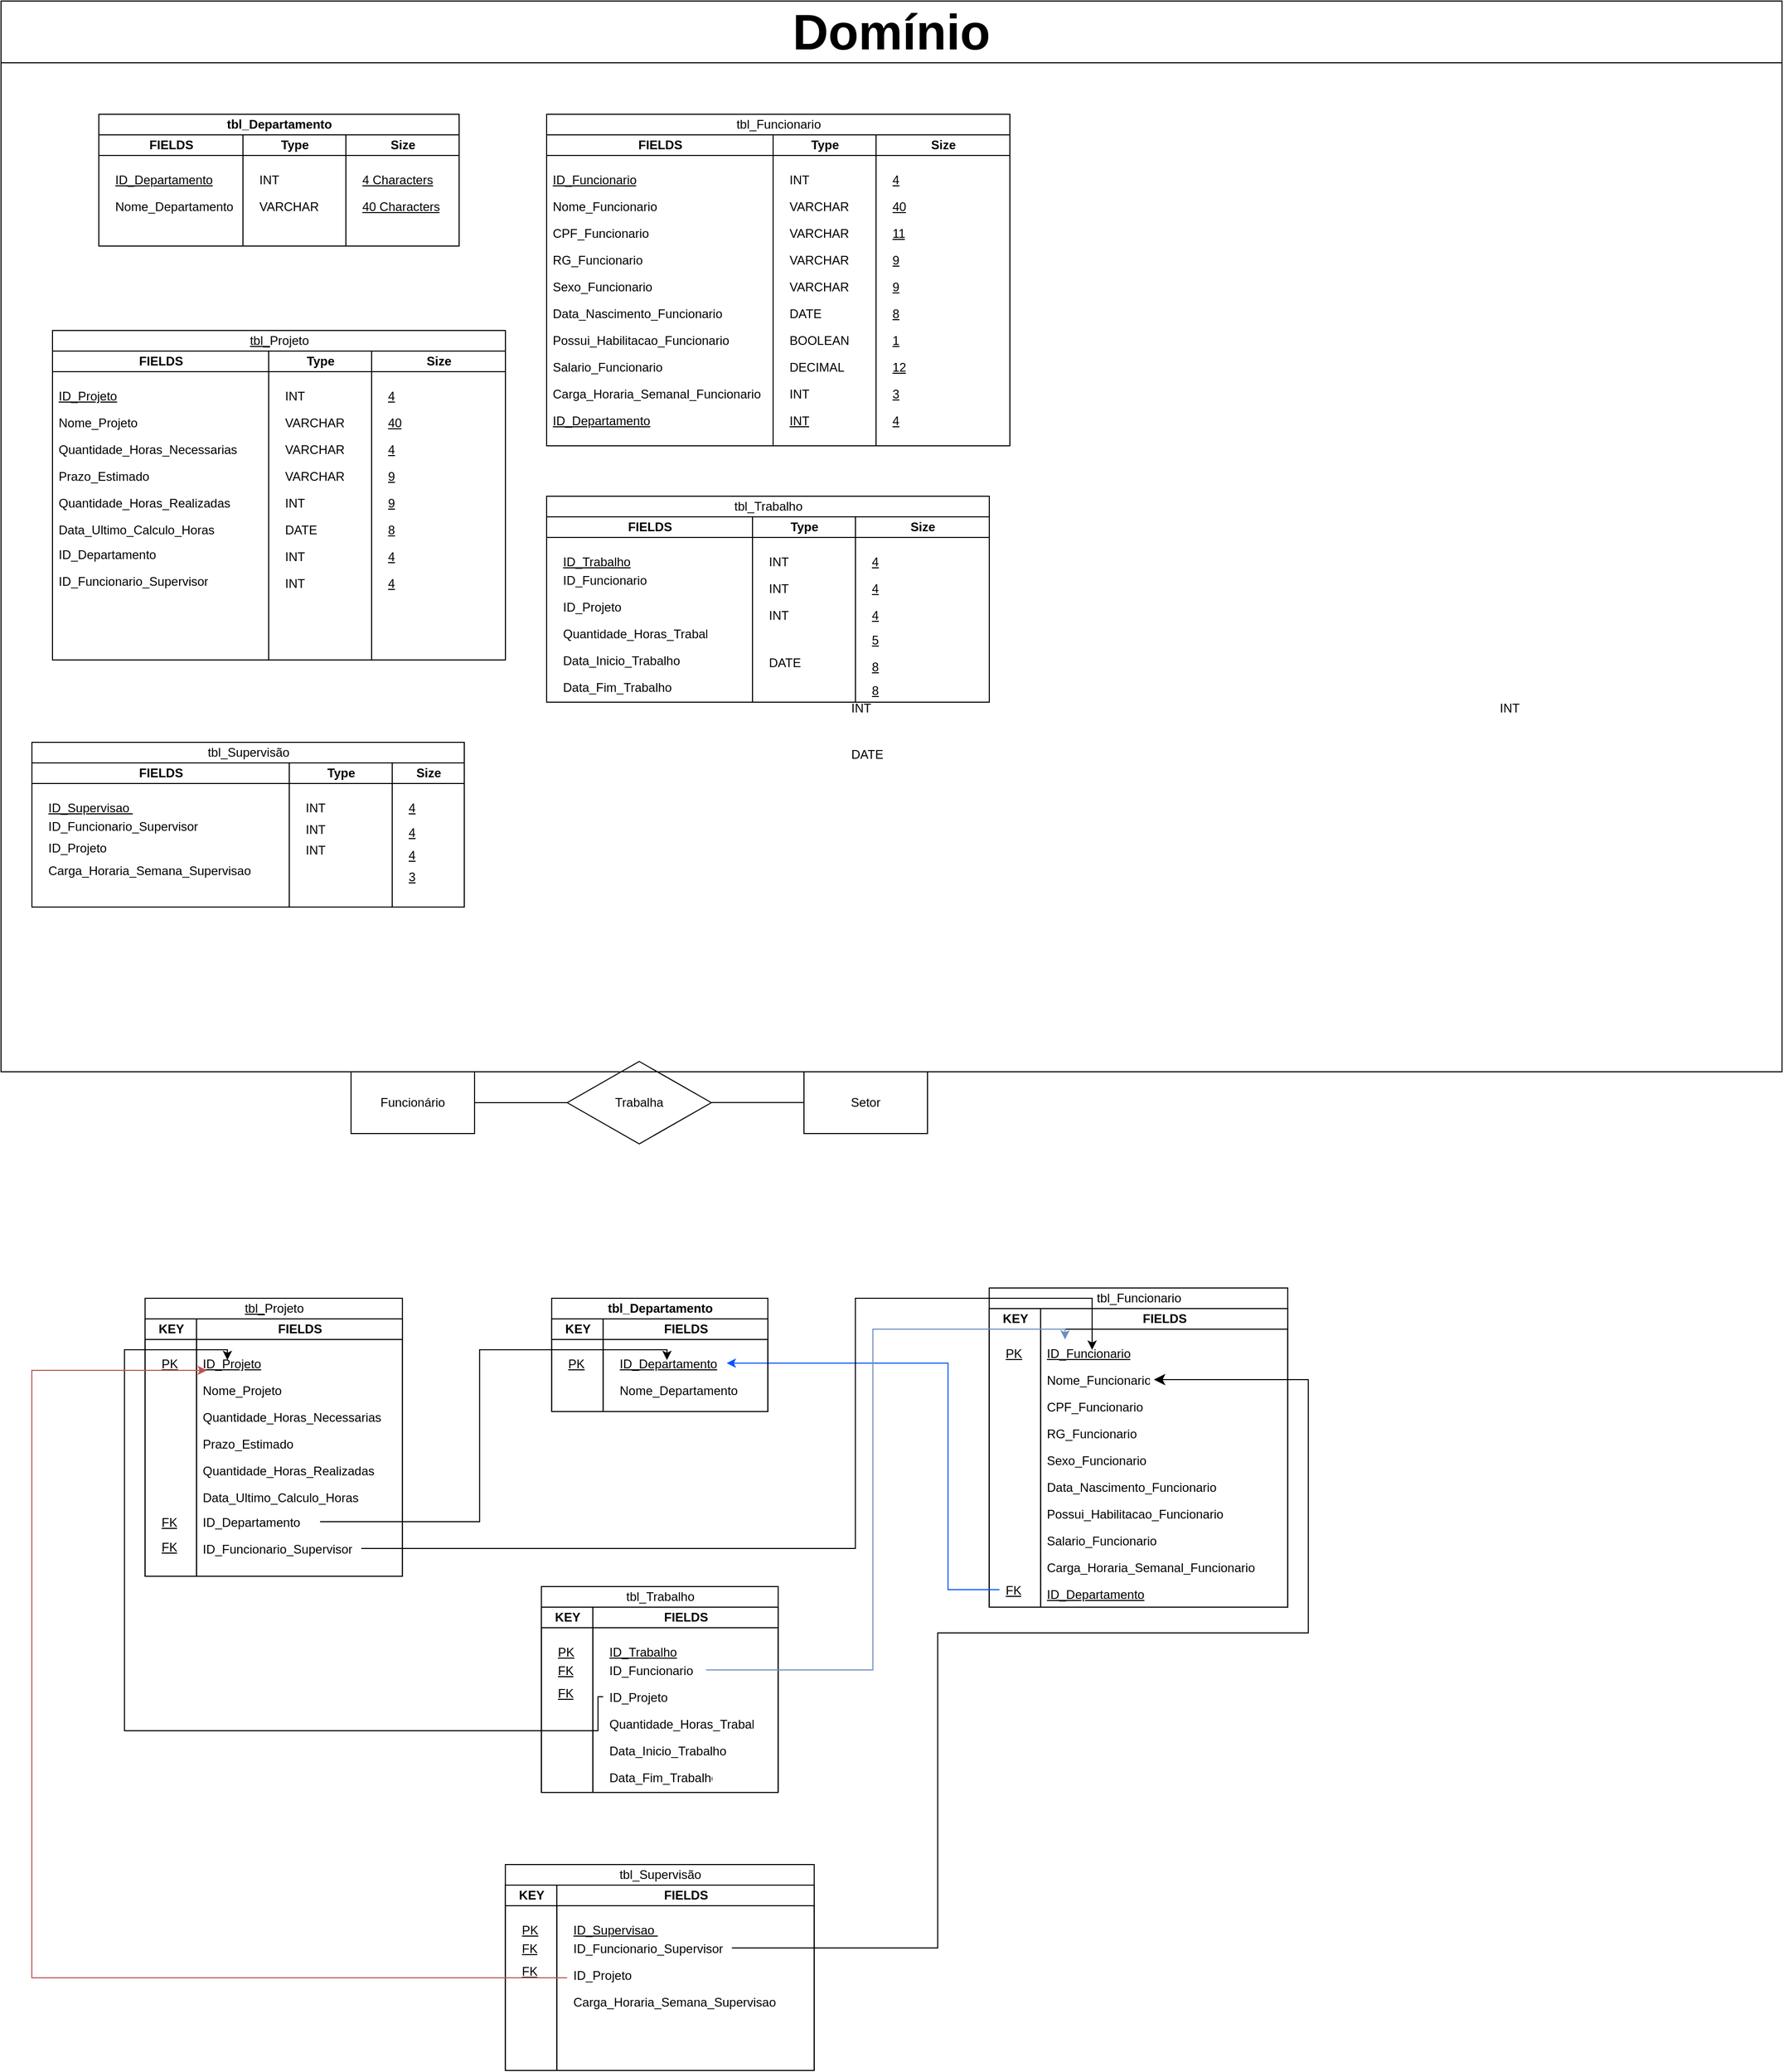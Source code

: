 <mxfile version="21.1.8" type="github">
  <diagram name="Page-1" id="9f46799a-70d6-7492-0946-bef42562c5a5">
    <mxGraphModel dx="1456" dy="1930" grid="1" gridSize="10" guides="1" tooltips="1" connect="1" arrows="1" fold="1" page="1" pageScale="1" pageWidth="1920" pageHeight="1200" background="none" math="0" shadow="0">
      <root>
        <mxCell id="0" />
        <mxCell id="1" parent="0" />
        <mxCell id="4NPiEcOGqhfmIbuR-dZO-1" value="Funcionário" style="rounded=0;whiteSpace=wrap;html=1;" vertex="1" parent="1">
          <mxGeometry x="420" y="-110" width="120" height="60" as="geometry" />
        </mxCell>
        <mxCell id="4NPiEcOGqhfmIbuR-dZO-2" value="Setor" style="rounded=0;whiteSpace=wrap;html=1;" vertex="1" parent="1">
          <mxGeometry x="860" y="-110" width="120" height="60" as="geometry" />
        </mxCell>
        <mxCell id="4NPiEcOGqhfmIbuR-dZO-3" value="Trabalha" style="rhombus;whiteSpace=wrap;html=1;" vertex="1" parent="1">
          <mxGeometry x="630" y="-120" width="140" height="80" as="geometry" />
        </mxCell>
        <mxCell id="4NPiEcOGqhfmIbuR-dZO-7" value="" style="endArrow=none;html=1;rounded=0;exitX=1;exitY=0.5;exitDx=0;exitDy=0;" edge="1" parent="1" source="4NPiEcOGqhfmIbuR-dZO-1">
          <mxGeometry width="50" height="50" relative="1" as="geometry">
            <mxPoint x="580" y="-30" as="sourcePoint" />
            <mxPoint x="630" y="-80" as="targetPoint" />
          </mxGeometry>
        </mxCell>
        <mxCell id="4NPiEcOGqhfmIbuR-dZO-8" value="" style="endArrow=none;html=1;rounded=0;exitX=1;exitY=0.5;exitDx=0;exitDy=0;" edge="1" parent="1">
          <mxGeometry width="50" height="50" relative="1" as="geometry">
            <mxPoint x="770" y="-80.17" as="sourcePoint" />
            <mxPoint x="860" y="-80.17" as="targetPoint" />
          </mxGeometry>
        </mxCell>
        <mxCell id="4NPiEcOGqhfmIbuR-dZO-48" value="&lt;span style=&quot;font-weight: normal;&quot;&gt;tbl_Funcionario&lt;/span&gt;" style="swimlane;childLayout=stackLayout;resizeParent=1;resizeParentMax=0;startSize=20;html=1;" vertex="1" parent="1">
          <mxGeometry x="1039.91" y="100" width="290" height="310" as="geometry" />
        </mxCell>
        <mxCell id="4NPiEcOGqhfmIbuR-dZO-49" value="KEY" style="swimlane;startSize=20;html=1;" vertex="1" parent="4NPiEcOGqhfmIbuR-dZO-48">
          <mxGeometry y="20" width="50" height="290" as="geometry">
            <mxRectangle y="20" width="40" height="140" as="alternateBounds" />
          </mxGeometry>
        </mxCell>
        <mxCell id="4NPiEcOGqhfmIbuR-dZO-52" value="&lt;u&gt;PK&lt;/u&gt;" style="text;strokeColor=none;fillColor=none;align=left;verticalAlign=top;spacingLeft=4;spacingRight=4;overflow=hidden;rotatable=0;points=[[0,0.5],[1,0.5]];portConstraint=eastwest;whiteSpace=wrap;html=1;" vertex="1" parent="4NPiEcOGqhfmIbuR-dZO-49">
          <mxGeometry x="10" y="30" width="30" height="26" as="geometry" />
        </mxCell>
        <mxCell id="4NPiEcOGqhfmIbuR-dZO-53" value="&lt;u&gt;FK&lt;/u&gt;" style="text;strokeColor=none;fillColor=none;align=left;verticalAlign=top;spacingLeft=4;spacingRight=4;overflow=hidden;rotatable=0;points=[[0,0.5],[1,0.5]];portConstraint=eastwest;whiteSpace=wrap;html=1;" vertex="1" parent="4NPiEcOGqhfmIbuR-dZO-49">
          <mxGeometry x="10" y="260" width="30" height="26" as="geometry" />
        </mxCell>
        <mxCell id="4NPiEcOGqhfmIbuR-dZO-50" value="FIELDS" style="swimlane;startSize=20;html=1;" vertex="1" parent="4NPiEcOGqhfmIbuR-dZO-48">
          <mxGeometry x="50" y="20" width="240" height="290" as="geometry" />
        </mxCell>
        <mxCell id="4NPiEcOGqhfmIbuR-dZO-45" value="&lt;u style=&quot;&quot;&gt;ID_&lt;/u&gt;&lt;u&gt;Funcionario&lt;/u&gt;" style="text;strokeColor=none;fillColor=none;align=left;verticalAlign=top;spacingLeft=4;spacingRight=4;overflow=hidden;rotatable=0;points=[[0,0.5],[1,0.5]];portConstraint=eastwest;whiteSpace=wrap;html=1;" vertex="1" parent="4NPiEcOGqhfmIbuR-dZO-50">
          <mxGeometry y="30" width="130" height="26" as="geometry" />
        </mxCell>
        <mxCell id="4NPiEcOGqhfmIbuR-dZO-15" value="Nome_Funcionario" style="text;strokeColor=none;fillColor=none;align=left;verticalAlign=top;spacingLeft=4;spacingRight=4;overflow=hidden;rotatable=0;points=[[0,0.5],[1,0.5]];portConstraint=eastwest;whiteSpace=wrap;html=1;" vertex="1" parent="4NPiEcOGqhfmIbuR-dZO-50">
          <mxGeometry y="56" width="110" height="26" as="geometry" />
        </mxCell>
        <mxCell id="4NPiEcOGqhfmIbuR-dZO-36" value="CPF_Funcionario" style="text;strokeColor=none;fillColor=none;align=left;verticalAlign=top;spacingLeft=4;spacingRight=4;overflow=hidden;rotatable=0;points=[[0,0.5],[1,0.5]];portConstraint=eastwest;whiteSpace=wrap;html=1;" vertex="1" parent="4NPiEcOGqhfmIbuR-dZO-50">
          <mxGeometry y="82" width="180" height="26" as="geometry" />
        </mxCell>
        <mxCell id="4NPiEcOGqhfmIbuR-dZO-37" value="RG_Funcionario" style="text;strokeColor=none;fillColor=none;align=left;verticalAlign=top;spacingLeft=4;spacingRight=4;overflow=hidden;rotatable=0;points=[[0,0.5],[1,0.5]];portConstraint=eastwest;whiteSpace=wrap;html=1;" vertex="1" parent="4NPiEcOGqhfmIbuR-dZO-50">
          <mxGeometry y="108" width="130" height="26" as="geometry" />
        </mxCell>
        <mxCell id="4NPiEcOGqhfmIbuR-dZO-35" value="Sexo_Funcionario" style="text;strokeColor=none;fillColor=none;align=left;verticalAlign=top;spacingLeft=4;spacingRight=4;overflow=hidden;rotatable=0;points=[[0,0.5],[1,0.5]];portConstraint=eastwest;whiteSpace=wrap;html=1;" vertex="1" parent="4NPiEcOGqhfmIbuR-dZO-50">
          <mxGeometry y="134" width="330" height="26" as="geometry" />
        </mxCell>
        <mxCell id="4NPiEcOGqhfmIbuR-dZO-38" value="Data_Nascimento_Funcionario" style="text;strokeColor=none;fillColor=none;align=left;verticalAlign=top;spacingLeft=4;spacingRight=4;overflow=hidden;rotatable=0;points=[[0,0.5],[1,0.5]];portConstraint=eastwest;whiteSpace=wrap;html=1;" vertex="1" parent="4NPiEcOGqhfmIbuR-dZO-50">
          <mxGeometry y="160" width="180" height="26" as="geometry" />
        </mxCell>
        <mxCell id="4NPiEcOGqhfmIbuR-dZO-39" value="Possui_Habilitacao_Funcionario" style="text;strokeColor=none;fillColor=none;align=left;verticalAlign=top;spacingLeft=4;spacingRight=4;overflow=hidden;rotatable=0;points=[[0,0.5],[1,0.5]];portConstraint=eastwest;whiteSpace=wrap;html=1;" vertex="1" parent="4NPiEcOGqhfmIbuR-dZO-50">
          <mxGeometry y="186" width="190" height="26" as="geometry" />
        </mxCell>
        <mxCell id="4NPiEcOGqhfmIbuR-dZO-42" value="Salario_Funcionario" style="text;strokeColor=none;fillColor=none;align=left;verticalAlign=top;spacingLeft=4;spacingRight=4;overflow=hidden;rotatable=0;points=[[0,0.5],[1,0.5]];portConstraint=eastwest;whiteSpace=wrap;html=1;" vertex="1" parent="4NPiEcOGqhfmIbuR-dZO-50">
          <mxGeometry y="212" width="150" height="26" as="geometry" />
        </mxCell>
        <mxCell id="4NPiEcOGqhfmIbuR-dZO-40" value="Carga_Horaria_Semanal_Funcionario" style="text;strokeColor=none;fillColor=none;align=left;verticalAlign=top;spacingLeft=4;spacingRight=4;overflow=hidden;rotatable=0;points=[[0,0.5],[1,0.5]];portConstraint=eastwest;whiteSpace=wrap;html=1;" vertex="1" parent="4NPiEcOGqhfmIbuR-dZO-50">
          <mxGeometry y="238" width="220" height="26" as="geometry" />
        </mxCell>
        <mxCell id="4NPiEcOGqhfmIbuR-dZO-43" value="&lt;u&gt;ID_Departamento&lt;/u&gt;" style="text;strokeColor=none;fillColor=none;align=left;verticalAlign=top;spacingLeft=4;spacingRight=4;overflow=hidden;rotatable=0;points=[[0,0.5],[1,0.5]];portConstraint=eastwest;whiteSpace=wrap;html=1;fontStyle=0" vertex="1" parent="4NPiEcOGqhfmIbuR-dZO-50">
          <mxGeometry y="264" width="330" height="26" as="geometry" />
        </mxCell>
        <mxCell id="4NPiEcOGqhfmIbuR-dZO-57" style="rounded=0;orthogonalLoop=1;jettySize=auto;html=1;edgeStyle=elbowEdgeStyle;exitX=0;exitY=0.5;exitDx=0;exitDy=0;strokeColor=#0055ff;" edge="1" parent="1" source="4NPiEcOGqhfmIbuR-dZO-53" target="4NPiEcOGqhfmIbuR-dZO-79">
          <mxGeometry relative="1" as="geometry">
            <mxPoint x="819.91" y="170" as="targetPoint" />
            <Array as="points">
              <mxPoint x="999.91" y="260" />
              <mxPoint x="1129.91" y="480" />
            </Array>
          </mxGeometry>
        </mxCell>
        <mxCell id="4NPiEcOGqhfmIbuR-dZO-64" value="tbl_&lt;b&gt;Departamento&lt;/b&gt;" style="swimlane;childLayout=stackLayout;resizeParent=1;resizeParentMax=0;startSize=20;html=1;" vertex="1" parent="1">
          <mxGeometry x="614.91" y="110" width="210" height="110" as="geometry" />
        </mxCell>
        <mxCell id="4NPiEcOGqhfmIbuR-dZO-65" value="KEY" style="swimlane;startSize=20;html=1;" vertex="1" parent="4NPiEcOGqhfmIbuR-dZO-64">
          <mxGeometry y="20" width="50" height="90" as="geometry">
            <mxRectangle y="20" width="40" height="140" as="alternateBounds" />
          </mxGeometry>
        </mxCell>
        <mxCell id="4NPiEcOGqhfmIbuR-dZO-66" value="&lt;u&gt;PK&lt;/u&gt;" style="text;strokeColor=none;fillColor=none;align=left;verticalAlign=top;spacingLeft=4;spacingRight=4;overflow=hidden;rotatable=0;points=[[0,0.5],[1,0.5]];portConstraint=eastwest;whiteSpace=wrap;html=1;" vertex="1" parent="4NPiEcOGqhfmIbuR-dZO-65">
          <mxGeometry x="10" y="30" width="30" height="26" as="geometry" />
        </mxCell>
        <mxCell id="4NPiEcOGqhfmIbuR-dZO-68" value="FIELDS" style="swimlane;startSize=20;html=1;" vertex="1" parent="4NPiEcOGqhfmIbuR-dZO-64">
          <mxGeometry x="50" y="20" width="160" height="90" as="geometry" />
        </mxCell>
        <mxCell id="4NPiEcOGqhfmIbuR-dZO-79" value="&lt;u&gt;ID_Departamento&lt;/u&gt;" style="text;strokeColor=none;fillColor=none;align=left;verticalAlign=top;spacingLeft=4;spacingRight=4;overflow=hidden;rotatable=0;points=[[0,0.5],[1,0.5]];portConstraint=eastwest;whiteSpace=wrap;html=1;" vertex="1" parent="4NPiEcOGqhfmIbuR-dZO-68">
          <mxGeometry x="10" y="30" width="110" height="26" as="geometry" />
        </mxCell>
        <mxCell id="4NPiEcOGqhfmIbuR-dZO-80" value="Nome_Departamento" style="text;strokeColor=none;fillColor=none;align=left;verticalAlign=top;spacingLeft=4;spacingRight=4;overflow=hidden;rotatable=0;points=[[0,0.5],[1,0.5]];portConstraint=eastwest;whiteSpace=wrap;html=1;" vertex="1" parent="4NPiEcOGqhfmIbuR-dZO-68">
          <mxGeometry x="10" y="56" width="130" height="26" as="geometry" />
        </mxCell>
        <mxCell id="4NPiEcOGqhfmIbuR-dZO-81" value="&lt;span style=&quot;font-weight: normal;&quot;&gt;&lt;u style=&quot;&quot;&gt;tbl_&lt;/u&gt;Projeto&lt;/span&gt;" style="swimlane;childLayout=stackLayout;resizeParent=1;resizeParentMax=0;startSize=20;html=1;" vertex="1" parent="1">
          <mxGeometry x="219.91" y="110" width="250" height="270" as="geometry" />
        </mxCell>
        <mxCell id="4NPiEcOGqhfmIbuR-dZO-82" value="KEY" style="swimlane;startSize=20;html=1;" vertex="1" parent="4NPiEcOGqhfmIbuR-dZO-81">
          <mxGeometry y="20" width="50" height="250" as="geometry">
            <mxRectangle y="20" width="40" height="140" as="alternateBounds" />
          </mxGeometry>
        </mxCell>
        <mxCell id="4NPiEcOGqhfmIbuR-dZO-83" value="&lt;u&gt;PK&lt;/u&gt;" style="text;strokeColor=none;fillColor=none;align=left;verticalAlign=top;spacingLeft=4;spacingRight=4;overflow=hidden;rotatable=0;points=[[0,0.5],[1,0.5]];portConstraint=eastwest;whiteSpace=wrap;html=1;" vertex="1" parent="4NPiEcOGqhfmIbuR-dZO-82">
          <mxGeometry x="10" y="30" width="30" height="26" as="geometry" />
        </mxCell>
        <mxCell id="4NPiEcOGqhfmIbuR-dZO-84" value="&lt;u&gt;FK&lt;/u&gt;" style="text;strokeColor=none;fillColor=none;align=left;verticalAlign=top;spacingLeft=4;spacingRight=4;overflow=hidden;rotatable=0;points=[[0,0.5],[1,0.5]];portConstraint=eastwest;whiteSpace=wrap;html=1;" vertex="1" parent="4NPiEcOGqhfmIbuR-dZO-82">
          <mxGeometry x="10" y="208" width="30" height="26" as="geometry" />
        </mxCell>
        <mxCell id="4NPiEcOGqhfmIbuR-dZO-122" value="&lt;u&gt;FK&lt;/u&gt;" style="text;strokeColor=none;fillColor=none;align=left;verticalAlign=top;spacingLeft=4;spacingRight=4;overflow=hidden;rotatable=0;points=[[0,0.5],[1,0.5]];portConstraint=eastwest;whiteSpace=wrap;html=1;" vertex="1" parent="4NPiEcOGqhfmIbuR-dZO-82">
          <mxGeometry x="10" y="184" width="30" height="26" as="geometry" />
        </mxCell>
        <mxCell id="4NPiEcOGqhfmIbuR-dZO-85" value="FIELDS" style="swimlane;startSize=20;html=1;" vertex="1" parent="4NPiEcOGqhfmIbuR-dZO-81">
          <mxGeometry x="50" y="20" width="200" height="250" as="geometry" />
        </mxCell>
        <mxCell id="4NPiEcOGqhfmIbuR-dZO-86" value="&lt;span&gt;ID_&lt;/span&gt;&lt;span&gt;Projeto&lt;/span&gt;" style="text;strokeColor=none;fillColor=none;align=left;verticalAlign=top;spacingLeft=4;spacingRight=4;overflow=hidden;rotatable=0;points=[[0,0.5],[1,0.5]];portConstraint=eastwest;whiteSpace=wrap;html=1;fontStyle=4" vertex="1" parent="4NPiEcOGqhfmIbuR-dZO-85">
          <mxGeometry y="30" width="90" height="26" as="geometry" />
        </mxCell>
        <mxCell id="4NPiEcOGqhfmIbuR-dZO-95" value="ID_Departamento" style="text;strokeColor=none;fillColor=none;align=left;verticalAlign=top;spacingLeft=4;spacingRight=4;overflow=hidden;rotatable=0;points=[[0,0.5],[1,0.5]];portConstraint=eastwest;whiteSpace=wrap;html=1;fontStyle=0" vertex="1" parent="4NPiEcOGqhfmIbuR-dZO-85">
          <mxGeometry y="184" width="120" height="26" as="geometry" />
        </mxCell>
        <mxCell id="4NPiEcOGqhfmIbuR-dZO-106" value="Nome_Projeto" style="text;strokeColor=none;fillColor=none;align=left;verticalAlign=top;spacingLeft=4;spacingRight=4;overflow=hidden;rotatable=0;points=[[0,0.5],[1,0.5]];portConstraint=eastwest;whiteSpace=wrap;html=1;fontStyle=0" vertex="1" parent="4NPiEcOGqhfmIbuR-dZO-85">
          <mxGeometry y="56" width="120" height="26" as="geometry" />
        </mxCell>
        <mxCell id="4NPiEcOGqhfmIbuR-dZO-117" value="Quantidade_Horas_Necessarias" style="text;strokeColor=none;fillColor=none;align=left;verticalAlign=top;spacingLeft=4;spacingRight=4;overflow=hidden;rotatable=0;points=[[0,0.5],[1,0.5]];portConstraint=eastwest;whiteSpace=wrap;html=1;fontStyle=0" vertex="1" parent="4NPiEcOGqhfmIbuR-dZO-85">
          <mxGeometry y="82" width="190" height="26" as="geometry" />
        </mxCell>
        <mxCell id="4NPiEcOGqhfmIbuR-dZO-118" value="Quantidade_Horas_Realizadas" style="text;strokeColor=none;fillColor=none;align=left;verticalAlign=top;spacingLeft=4;spacingRight=4;overflow=hidden;rotatable=0;points=[[0,0.5],[1,0.5]];portConstraint=eastwest;whiteSpace=wrap;html=1;fontStyle=0" vertex="1" parent="4NPiEcOGqhfmIbuR-dZO-85">
          <mxGeometry y="134" width="180" height="26" as="geometry" />
        </mxCell>
        <mxCell id="4NPiEcOGqhfmIbuR-dZO-119" value="Prazo_Estimado" style="text;strokeColor=none;fillColor=none;align=left;verticalAlign=top;spacingLeft=4;spacingRight=4;overflow=hidden;rotatable=0;points=[[0,0.5],[1,0.5]];portConstraint=eastwest;whiteSpace=wrap;html=1;fontStyle=0" vertex="1" parent="4NPiEcOGqhfmIbuR-dZO-85">
          <mxGeometry y="108" width="150" height="26" as="geometry" />
        </mxCell>
        <mxCell id="4NPiEcOGqhfmIbuR-dZO-120" value="ID_Funcionario_Supervisor" style="text;strokeColor=none;fillColor=none;align=left;verticalAlign=top;spacingLeft=4;spacingRight=4;overflow=hidden;rotatable=0;points=[[0,0.5],[1,0.5]];portConstraint=eastwest;whiteSpace=wrap;html=1;fontStyle=0" vertex="1" parent="4NPiEcOGqhfmIbuR-dZO-85">
          <mxGeometry y="210" width="160" height="26" as="geometry" />
        </mxCell>
        <mxCell id="4NPiEcOGqhfmIbuR-dZO-121" value="Data_Ultimo_Calculo_Horas" style="text;strokeColor=none;fillColor=none;align=left;verticalAlign=top;spacingLeft=4;spacingRight=4;overflow=hidden;rotatable=0;points=[[0,0.5],[1,0.5]];portConstraint=eastwest;whiteSpace=wrap;html=1;fontStyle=0" vertex="1" parent="4NPiEcOGqhfmIbuR-dZO-85">
          <mxGeometry y="160" width="180" height="26" as="geometry" />
        </mxCell>
        <mxCell id="4NPiEcOGqhfmIbuR-dZO-124" style="edgeStyle=orthogonalEdgeStyle;rounded=0;orthogonalLoop=1;jettySize=auto;html=1;entryX=0.475;entryY=0.385;entryDx=0;entryDy=0;entryPerimeter=0;" edge="1" parent="1" source="4NPiEcOGqhfmIbuR-dZO-95" target="4NPiEcOGqhfmIbuR-dZO-79">
          <mxGeometry relative="1" as="geometry">
            <Array as="points">
              <mxPoint x="544.91" y="327" />
              <mxPoint x="544.91" y="160" />
              <mxPoint x="726.91" y="160" />
              <mxPoint x="726.91" y="170" />
            </Array>
          </mxGeometry>
        </mxCell>
        <mxCell id="4NPiEcOGqhfmIbuR-dZO-126" style="edgeStyle=orthogonalEdgeStyle;rounded=0;orthogonalLoop=1;jettySize=auto;html=1;" edge="1" parent="1" source="4NPiEcOGqhfmIbuR-dZO-120">
          <mxGeometry relative="1" as="geometry">
            <mxPoint x="1139.91" y="160" as="targetPoint" />
            <Array as="points">
              <mxPoint x="909.91" y="353" />
              <mxPoint x="909.91" y="110" />
              <mxPoint x="1139.91" y="110" />
              <mxPoint x="1139.91" y="160" />
            </Array>
          </mxGeometry>
        </mxCell>
        <mxCell id="4NPiEcOGqhfmIbuR-dZO-127" value="&lt;div style=&quot;text-align: left;&quot;&gt;&lt;span style=&quot;font-weight: normal;&quot;&gt;tbl_Trabalho&lt;/span&gt;&lt;/div&gt;" style="swimlane;childLayout=stackLayout;resizeParent=1;resizeParentMax=0;startSize=20;html=1;" vertex="1" parent="1">
          <mxGeometry x="604.91" y="390" width="230" height="200" as="geometry" />
        </mxCell>
        <mxCell id="4NPiEcOGqhfmIbuR-dZO-128" value="KEY" style="swimlane;startSize=20;html=1;" vertex="1" parent="4NPiEcOGqhfmIbuR-dZO-127">
          <mxGeometry y="20" width="50" height="180" as="geometry">
            <mxRectangle y="20" width="40" height="140" as="alternateBounds" />
          </mxGeometry>
        </mxCell>
        <mxCell id="4NPiEcOGqhfmIbuR-dZO-129" value="&lt;u&gt;PK&lt;/u&gt;" style="text;strokeColor=none;fillColor=none;align=left;verticalAlign=top;spacingLeft=4;spacingRight=4;overflow=hidden;rotatable=0;points=[[0,0.5],[1,0.5]];portConstraint=eastwest;whiteSpace=wrap;html=1;" vertex="1" parent="4NPiEcOGqhfmIbuR-dZO-128">
          <mxGeometry x="10" y="30" width="30" height="26" as="geometry" />
        </mxCell>
        <mxCell id="4NPiEcOGqhfmIbuR-dZO-140" value="&lt;u&gt;FK&lt;/u&gt;" style="text;strokeColor=none;fillColor=none;align=left;verticalAlign=top;spacingLeft=4;spacingRight=4;overflow=hidden;rotatable=0;points=[[0,0.5],[1,0.5]];portConstraint=eastwest;whiteSpace=wrap;html=1;" vertex="1" parent="4NPiEcOGqhfmIbuR-dZO-128">
          <mxGeometry x="10" y="48" width="30" height="26" as="geometry" />
        </mxCell>
        <mxCell id="4NPiEcOGqhfmIbuR-dZO-141" value="&lt;u&gt;FK&lt;/u&gt;" style="text;strokeColor=none;fillColor=none;align=left;verticalAlign=top;spacingLeft=4;spacingRight=4;overflow=hidden;rotatable=0;points=[[0,0.5],[1,0.5]];portConstraint=eastwest;whiteSpace=wrap;html=1;" vertex="1" parent="4NPiEcOGqhfmIbuR-dZO-128">
          <mxGeometry x="10" y="70" width="30" height="26" as="geometry" />
        </mxCell>
        <mxCell id="4NPiEcOGqhfmIbuR-dZO-130" value="FIELDS" style="swimlane;startSize=20;html=1;" vertex="1" parent="4NPiEcOGqhfmIbuR-dZO-127">
          <mxGeometry x="50" y="20" width="180" height="180" as="geometry" />
        </mxCell>
        <mxCell id="4NPiEcOGqhfmIbuR-dZO-131" value="&lt;span&gt;ID_&lt;/span&gt;Trabalho" style="text;strokeColor=none;fillColor=none;align=left;verticalAlign=top;spacingLeft=4;spacingRight=4;overflow=hidden;rotatable=0;points=[[0,0.5],[1,0.5]];portConstraint=eastwest;whiteSpace=wrap;html=1;fontStyle=4" vertex="1" parent="4NPiEcOGqhfmIbuR-dZO-130">
          <mxGeometry x="10" y="30" width="100" height="26" as="geometry" />
        </mxCell>
        <mxCell id="4NPiEcOGqhfmIbuR-dZO-132" value="ID_Funcionario&amp;nbsp;" style="text;strokeColor=none;fillColor=none;align=left;verticalAlign=top;spacingLeft=4;spacingRight=4;overflow=hidden;rotatable=0;points=[[0,0.5],[1,0.5]];portConstraint=eastwest;whiteSpace=wrap;html=1;" vertex="1" parent="4NPiEcOGqhfmIbuR-dZO-130">
          <mxGeometry x="10" y="48" width="100" height="26" as="geometry" />
        </mxCell>
        <mxCell id="4NPiEcOGqhfmIbuR-dZO-133" value="ID_Projeto&amp;nbsp;" style="text;strokeColor=none;fillColor=none;align=left;verticalAlign=top;spacingLeft=4;spacingRight=4;overflow=hidden;rotatable=0;points=[[0,0.5],[1,0.5]];portConstraint=eastwest;whiteSpace=wrap;html=1;" vertex="1" parent="4NPiEcOGqhfmIbuR-dZO-130">
          <mxGeometry x="10" y="74" width="110" height="26" as="geometry" />
        </mxCell>
        <mxCell id="4NPiEcOGqhfmIbuR-dZO-134" value="Quantidade_Horas_Trabalhadas" style="text;strokeColor=none;fillColor=none;align=left;verticalAlign=top;spacingLeft=4;spacingRight=4;overflow=hidden;rotatable=0;points=[[0,0.5],[1,0.5]];portConstraint=eastwest;whiteSpace=wrap;html=1;" vertex="1" parent="4NPiEcOGqhfmIbuR-dZO-130">
          <mxGeometry x="10" y="100" width="150" height="26" as="geometry" />
        </mxCell>
        <mxCell id="4NPiEcOGqhfmIbuR-dZO-135" value="Data_Inicio_Trabalho" style="text;strokeColor=none;fillColor=none;align=left;verticalAlign=top;spacingLeft=4;spacingRight=4;overflow=hidden;rotatable=0;points=[[0,0.5],[1,0.5]];portConstraint=eastwest;whiteSpace=wrap;html=1;" vertex="1" parent="4NPiEcOGqhfmIbuR-dZO-130">
          <mxGeometry x="10" y="126" width="140" height="26" as="geometry" />
        </mxCell>
        <mxCell id="4NPiEcOGqhfmIbuR-dZO-136" value="Data_Fim_Trabalho" style="text;strokeColor=none;fillColor=none;align=left;verticalAlign=top;spacingLeft=4;spacingRight=4;overflow=hidden;rotatable=0;points=[[0,0.5],[1,0.5]];portConstraint=eastwest;whiteSpace=wrap;html=1;" vertex="1" parent="4NPiEcOGqhfmIbuR-dZO-130">
          <mxGeometry x="10" y="152" width="110" height="26" as="geometry" />
        </mxCell>
        <mxCell id="4NPiEcOGqhfmIbuR-dZO-142" style="edgeStyle=orthogonalEdgeStyle;rounded=0;orthogonalLoop=1;jettySize=auto;html=1;entryX=0.182;entryY=0;entryDx=0;entryDy=0;entryPerimeter=0;fontColor=#F0421F;verticalAlign=middle;labelBorderColor=none;labelBackgroundColor=none;fillColor=#dae8fc;strokeColor=#6c8ebf;" edge="1" parent="1" source="4NPiEcOGqhfmIbuR-dZO-132" target="4NPiEcOGqhfmIbuR-dZO-45">
          <mxGeometry relative="1" as="geometry">
            <Array as="points">
              <mxPoint x="926.91" y="471" />
              <mxPoint x="926.91" y="140" />
              <mxPoint x="1113.91" y="140" />
            </Array>
          </mxGeometry>
        </mxCell>
        <mxCell id="4NPiEcOGqhfmIbuR-dZO-143" style="edgeStyle=orthogonalEdgeStyle;rounded=0;orthogonalLoop=1;jettySize=auto;html=1;fontColor=#6A80F0;" edge="1" parent="1" source="4NPiEcOGqhfmIbuR-dZO-133">
          <mxGeometry relative="1" as="geometry">
            <mxPoint x="299.91" y="170" as="targetPoint" />
            <Array as="points">
              <mxPoint x="659.91" y="497" />
              <mxPoint x="659.91" y="530" />
              <mxPoint x="199.91" y="530" />
              <mxPoint x="199.91" y="160" />
              <mxPoint x="299.91" y="160" />
            </Array>
          </mxGeometry>
        </mxCell>
        <mxCell id="4NPiEcOGqhfmIbuR-dZO-168" value="&lt;div style=&quot;text-align: left;&quot;&gt;&lt;span style=&quot;font-weight: normal;&quot;&gt;tbl_Supervisão&lt;/span&gt;&lt;/div&gt;" style="swimlane;childLayout=stackLayout;resizeParent=1;resizeParentMax=0;startSize=20;html=1;" vertex="1" parent="1">
          <mxGeometry x="569.91" y="660" width="300" height="200" as="geometry" />
        </mxCell>
        <mxCell id="4NPiEcOGqhfmIbuR-dZO-169" value="KEY" style="swimlane;startSize=20;html=1;" vertex="1" parent="4NPiEcOGqhfmIbuR-dZO-168">
          <mxGeometry y="20" width="50" height="180" as="geometry">
            <mxRectangle y="20" width="40" height="140" as="alternateBounds" />
          </mxGeometry>
        </mxCell>
        <mxCell id="4NPiEcOGqhfmIbuR-dZO-170" value="&lt;u&gt;PK&lt;/u&gt;" style="text;strokeColor=none;fillColor=none;align=left;verticalAlign=top;spacingLeft=4;spacingRight=4;overflow=hidden;rotatable=0;points=[[0,0.5],[1,0.5]];portConstraint=eastwest;whiteSpace=wrap;html=1;" vertex="1" parent="4NPiEcOGqhfmIbuR-dZO-169">
          <mxGeometry x="10" y="30" width="30" height="26" as="geometry" />
        </mxCell>
        <mxCell id="4NPiEcOGqhfmIbuR-dZO-171" value="&lt;u&gt;FK&lt;/u&gt;" style="text;strokeColor=none;fillColor=none;align=left;verticalAlign=top;spacingLeft=4;spacingRight=4;overflow=hidden;rotatable=0;points=[[0,0.5],[1,0.5]];portConstraint=eastwest;whiteSpace=wrap;html=1;" vertex="1" parent="4NPiEcOGqhfmIbuR-dZO-169">
          <mxGeometry x="10" y="48" width="30" height="26" as="geometry" />
        </mxCell>
        <mxCell id="4NPiEcOGqhfmIbuR-dZO-172" value="&lt;u&gt;FK&lt;/u&gt;" style="text;strokeColor=none;fillColor=none;align=left;verticalAlign=top;spacingLeft=4;spacingRight=4;overflow=hidden;rotatable=0;points=[[0,0.5],[1,0.5]];portConstraint=eastwest;whiteSpace=wrap;html=1;" vertex="1" parent="4NPiEcOGqhfmIbuR-dZO-169">
          <mxGeometry x="10" y="70" width="30" height="26" as="geometry" />
        </mxCell>
        <mxCell id="4NPiEcOGqhfmIbuR-dZO-173" value="FIELDS" style="swimlane;startSize=20;html=1;" vertex="1" parent="4NPiEcOGqhfmIbuR-dZO-168">
          <mxGeometry x="50" y="20" width="250" height="180" as="geometry" />
        </mxCell>
        <mxCell id="4NPiEcOGqhfmIbuR-dZO-174" value="ID_Supervisao&amp;nbsp;" style="text;strokeColor=none;fillColor=none;align=left;verticalAlign=top;spacingLeft=4;spacingRight=4;overflow=hidden;rotatable=0;points=[[0,0.5],[1,0.5]];portConstraint=eastwest;whiteSpace=wrap;html=1;fontStyle=4" vertex="1" parent="4NPiEcOGqhfmIbuR-dZO-173">
          <mxGeometry x="10" y="30" width="100" height="26" as="geometry" />
        </mxCell>
        <mxCell id="4NPiEcOGqhfmIbuR-dZO-175" value="ID_Funcionario_Supervisor&amp;nbsp;" style="text;strokeColor=none;fillColor=none;align=left;verticalAlign=top;spacingLeft=4;spacingRight=4;overflow=hidden;rotatable=0;points=[[0,0.5],[1,0.5]];portConstraint=eastwest;whiteSpace=wrap;html=1;" vertex="1" parent="4NPiEcOGqhfmIbuR-dZO-173">
          <mxGeometry x="10" y="48" width="160" height="26" as="geometry" />
        </mxCell>
        <mxCell id="4NPiEcOGqhfmIbuR-dZO-176" value="ID_Projeto&amp;nbsp;" style="text;strokeColor=none;fillColor=none;align=left;verticalAlign=top;spacingLeft=4;spacingRight=4;overflow=hidden;rotatable=0;points=[[0,0.5],[1,0.5]];portConstraint=eastwest;whiteSpace=wrap;html=1;" vertex="1" parent="4NPiEcOGqhfmIbuR-dZO-173">
          <mxGeometry x="10" y="74" width="110" height="26" as="geometry" />
        </mxCell>
        <mxCell id="4NPiEcOGqhfmIbuR-dZO-178" value="Carga_Horaria_Semana_Supervisao" style="text;strokeColor=none;fillColor=none;align=left;verticalAlign=top;spacingLeft=4;spacingRight=4;overflow=hidden;rotatable=0;points=[[0,0.5],[1,0.5]];portConstraint=eastwest;whiteSpace=wrap;html=1;" vertex="1" parent="4NPiEcOGqhfmIbuR-dZO-173">
          <mxGeometry x="10" y="100" width="210" height="26" as="geometry" />
        </mxCell>
        <mxCell id="4NPiEcOGqhfmIbuR-dZO-184" style="edgeStyle=orthogonalEdgeStyle;rounded=0;orthogonalLoop=1;jettySize=auto;html=1;exitX=1;exitY=0.5;exitDx=0;exitDy=0;fontSize=12;startSize=8;endSize=8;" edge="1" parent="1" source="4NPiEcOGqhfmIbuR-dZO-175" target="4NPiEcOGqhfmIbuR-dZO-15">
          <mxGeometry relative="1" as="geometry">
            <Array as="points">
              <mxPoint x="989.91" y="741" />
              <mxPoint x="989.91" y="435" />
              <mxPoint x="1349.91" y="435" />
              <mxPoint x="1349.91" y="189" />
            </Array>
          </mxGeometry>
        </mxCell>
        <mxCell id="4NPiEcOGqhfmIbuR-dZO-185" style="edgeStyle=orthogonalEdgeStyle;rounded=0;orthogonalLoop=1;jettySize=auto;html=1;fillColor=#f8cecc;strokeColor=#b85450;" edge="1" parent="1" source="4NPiEcOGqhfmIbuR-dZO-176">
          <mxGeometry relative="1" as="geometry">
            <mxPoint x="279.91" y="180" as="targetPoint" />
            <Array as="points">
              <mxPoint x="109.91" y="770" />
              <mxPoint x="109.91" y="180" />
            </Array>
          </mxGeometry>
        </mxCell>
        <mxCell id="4NPiEcOGqhfmIbuR-dZO-254" value="&lt;font style=&quot;font-size: 48px;&quot;&gt;Domínio&lt;/font&gt;" style="swimlane;whiteSpace=wrap;html=1;startSize=60;" vertex="1" parent="1">
          <mxGeometry x="80" y="-1150" width="1730.09" height="1040" as="geometry" />
        </mxCell>
        <mxCell id="4NPiEcOGqhfmIbuR-dZO-204" value="tbl_&lt;b&gt;Departamento&lt;/b&gt;" style="swimlane;childLayout=stackLayout;resizeParent=1;resizeParentMax=0;startSize=20;html=1;" vertex="1" parent="4NPiEcOGqhfmIbuR-dZO-254">
          <mxGeometry x="95" y="110" width="350" height="128" as="geometry" />
        </mxCell>
        <mxCell id="4NPiEcOGqhfmIbuR-dZO-207" value="FIELDS" style="swimlane;startSize=20;html=1;" vertex="1" parent="4NPiEcOGqhfmIbuR-dZO-204">
          <mxGeometry y="20" width="140" height="108" as="geometry" />
        </mxCell>
        <mxCell id="4NPiEcOGqhfmIbuR-dZO-208" value="&lt;u&gt;ID_Departamento&lt;/u&gt;" style="text;strokeColor=none;fillColor=none;align=left;verticalAlign=top;spacingLeft=4;spacingRight=4;overflow=hidden;rotatable=0;points=[[0,0.5],[1,0.5]];portConstraint=eastwest;whiteSpace=wrap;html=1;" vertex="1" parent="4NPiEcOGqhfmIbuR-dZO-207">
          <mxGeometry x="10" y="30" width="110" height="26" as="geometry" />
        </mxCell>
        <mxCell id="4NPiEcOGqhfmIbuR-dZO-209" value="Nome_Departamento" style="text;strokeColor=none;fillColor=none;align=left;verticalAlign=top;spacingLeft=4;spacingRight=4;overflow=hidden;rotatable=0;points=[[0,0.5],[1,0.5]];portConstraint=eastwest;whiteSpace=wrap;html=1;" vertex="1" parent="4NPiEcOGqhfmIbuR-dZO-207">
          <mxGeometry x="10" y="56" width="130" height="26" as="geometry" />
        </mxCell>
        <mxCell id="4NPiEcOGqhfmIbuR-dZO-205" value="Type" style="swimlane;startSize=20;html=1;" vertex="1" parent="4NPiEcOGqhfmIbuR-dZO-204">
          <mxGeometry x="140" y="20" width="100" height="108" as="geometry">
            <mxRectangle y="20" width="40" height="140" as="alternateBounds" />
          </mxGeometry>
        </mxCell>
        <mxCell id="4NPiEcOGqhfmIbuR-dZO-206" value="INT" style="text;strokeColor=none;fillColor=none;align=left;verticalAlign=top;spacingLeft=4;spacingRight=4;overflow=hidden;rotatable=0;points=[[0,0.5],[1,0.5]];portConstraint=eastwest;whiteSpace=wrap;html=1;" vertex="1" parent="4NPiEcOGqhfmIbuR-dZO-205">
          <mxGeometry x="10" y="30" width="60" height="26" as="geometry" />
        </mxCell>
        <mxCell id="4NPiEcOGqhfmIbuR-dZO-257" value="VARCHAR" style="text;strokeColor=none;fillColor=none;align=left;verticalAlign=top;spacingLeft=4;spacingRight=4;overflow=hidden;rotatable=0;points=[[0,0.5],[1,0.5]];portConstraint=eastwest;whiteSpace=wrap;html=1;" vertex="1" parent="4NPiEcOGqhfmIbuR-dZO-205">
          <mxGeometry x="10" y="56" width="80" height="26" as="geometry" />
        </mxCell>
        <mxCell id="4NPiEcOGqhfmIbuR-dZO-255" value="Size" style="swimlane;startSize=20;html=1;" vertex="1" parent="4NPiEcOGqhfmIbuR-dZO-204">
          <mxGeometry x="240" y="20" width="110" height="108" as="geometry">
            <mxRectangle y="20" width="40" height="140" as="alternateBounds" />
          </mxGeometry>
        </mxCell>
        <mxCell id="4NPiEcOGqhfmIbuR-dZO-256" value="&lt;u&gt;4 Characters&lt;/u&gt;" style="text;strokeColor=none;fillColor=none;align=left;verticalAlign=top;spacingLeft=4;spacingRight=4;overflow=hidden;rotatable=0;points=[[0,0.5],[1,0.5]];portConstraint=eastwest;whiteSpace=wrap;html=1;" vertex="1" parent="4NPiEcOGqhfmIbuR-dZO-255">
          <mxGeometry x="10" y="30" width="90" height="26" as="geometry" />
        </mxCell>
        <mxCell id="4NPiEcOGqhfmIbuR-dZO-258" value="&lt;u&gt;40 Characters&lt;/u&gt;" style="text;strokeColor=none;fillColor=none;align=left;verticalAlign=top;spacingLeft=4;spacingRight=4;overflow=hidden;rotatable=0;points=[[0,0.5],[1,0.5]];portConstraint=eastwest;whiteSpace=wrap;html=1;" vertex="1" parent="4NPiEcOGqhfmIbuR-dZO-255">
          <mxGeometry x="10" y="56" width="90" height="26" as="geometry" />
        </mxCell>
        <mxCell id="4NPiEcOGqhfmIbuR-dZO-188" value="&lt;span style=&quot;font-weight: normal;&quot;&gt;tbl_Funcionario&lt;/span&gt;" style="swimlane;childLayout=stackLayout;resizeParent=1;resizeParentMax=0;startSize=20;html=1;" vertex="1" parent="4NPiEcOGqhfmIbuR-dZO-254">
          <mxGeometry x="530" y="110" width="450" height="322" as="geometry" />
        </mxCell>
        <mxCell id="4NPiEcOGqhfmIbuR-dZO-192" value="FIELDS" style="swimlane;startSize=20;html=1;" vertex="1" parent="4NPiEcOGqhfmIbuR-dZO-188">
          <mxGeometry y="20" width="220" height="302" as="geometry" />
        </mxCell>
        <mxCell id="4NPiEcOGqhfmIbuR-dZO-193" value="&lt;u style=&quot;&quot;&gt;ID_&lt;/u&gt;&lt;u&gt;Funcionario&lt;/u&gt;" style="text;strokeColor=none;fillColor=none;align=left;verticalAlign=top;spacingLeft=4;spacingRight=4;overflow=hidden;rotatable=0;points=[[0,0.5],[1,0.5]];portConstraint=eastwest;whiteSpace=wrap;html=1;" vertex="1" parent="4NPiEcOGqhfmIbuR-dZO-192">
          <mxGeometry y="30" width="100" height="26" as="geometry" />
        </mxCell>
        <mxCell id="4NPiEcOGqhfmIbuR-dZO-194" value="Nome_Funcionario" style="text;strokeColor=none;fillColor=none;align=left;verticalAlign=top;spacingLeft=4;spacingRight=4;overflow=hidden;rotatable=0;points=[[0,0.5],[1,0.5]];portConstraint=eastwest;whiteSpace=wrap;html=1;" vertex="1" parent="4NPiEcOGqhfmIbuR-dZO-192">
          <mxGeometry y="56" width="120" height="26" as="geometry" />
        </mxCell>
        <mxCell id="4NPiEcOGqhfmIbuR-dZO-195" value="CPF_Funcionario" style="text;strokeColor=none;fillColor=none;align=left;verticalAlign=top;spacingLeft=4;spacingRight=4;overflow=hidden;rotatable=0;points=[[0,0.5],[1,0.5]];portConstraint=eastwest;whiteSpace=wrap;html=1;" vertex="1" parent="4NPiEcOGqhfmIbuR-dZO-192">
          <mxGeometry y="82" width="180" height="26" as="geometry" />
        </mxCell>
        <mxCell id="4NPiEcOGqhfmIbuR-dZO-196" value="RG_Funcionario" style="text;strokeColor=none;fillColor=none;align=left;verticalAlign=top;spacingLeft=4;spacingRight=4;overflow=hidden;rotatable=0;points=[[0,0.5],[1,0.5]];portConstraint=eastwest;whiteSpace=wrap;html=1;" vertex="1" parent="4NPiEcOGqhfmIbuR-dZO-192">
          <mxGeometry y="108" width="130" height="26" as="geometry" />
        </mxCell>
        <mxCell id="4NPiEcOGqhfmIbuR-dZO-197" value="Sexo_Funcionario" style="text;strokeColor=none;fillColor=none;align=left;verticalAlign=top;spacingLeft=4;spacingRight=4;overflow=hidden;rotatable=0;points=[[0,0.5],[1,0.5]];portConstraint=eastwest;whiteSpace=wrap;html=1;" vertex="1" parent="4NPiEcOGqhfmIbuR-dZO-192">
          <mxGeometry y="134" width="110" height="26" as="geometry" />
        </mxCell>
        <mxCell id="4NPiEcOGqhfmIbuR-dZO-198" value="Data_Nascimento_Funcionario" style="text;strokeColor=none;fillColor=none;align=left;verticalAlign=top;spacingLeft=4;spacingRight=4;overflow=hidden;rotatable=0;points=[[0,0.5],[1,0.5]];portConstraint=eastwest;whiteSpace=wrap;html=1;" vertex="1" parent="4NPiEcOGqhfmIbuR-dZO-192">
          <mxGeometry y="160" width="180" height="26" as="geometry" />
        </mxCell>
        <mxCell id="4NPiEcOGqhfmIbuR-dZO-199" value="Possui_Habilitacao_Funcionario" style="text;strokeColor=none;fillColor=none;align=left;verticalAlign=top;spacingLeft=4;spacingRight=4;overflow=hidden;rotatable=0;points=[[0,0.5],[1,0.5]];portConstraint=eastwest;whiteSpace=wrap;html=1;" vertex="1" parent="4NPiEcOGqhfmIbuR-dZO-192">
          <mxGeometry y="186" width="190" height="26" as="geometry" />
        </mxCell>
        <mxCell id="4NPiEcOGqhfmIbuR-dZO-200" value="Salario_Funcionario" style="text;strokeColor=none;fillColor=none;align=left;verticalAlign=top;spacingLeft=4;spacingRight=4;overflow=hidden;rotatable=0;points=[[0,0.5],[1,0.5]];portConstraint=eastwest;whiteSpace=wrap;html=1;" vertex="1" parent="4NPiEcOGqhfmIbuR-dZO-192">
          <mxGeometry y="212" width="150" height="26" as="geometry" />
        </mxCell>
        <mxCell id="4NPiEcOGqhfmIbuR-dZO-201" value="Carga_Horaria_Semanal_Funcionario" style="text;strokeColor=none;fillColor=none;align=left;verticalAlign=top;spacingLeft=4;spacingRight=4;overflow=hidden;rotatable=0;points=[[0,0.5],[1,0.5]];portConstraint=eastwest;whiteSpace=wrap;html=1;" vertex="1" parent="4NPiEcOGqhfmIbuR-dZO-192">
          <mxGeometry y="238" width="220" height="26" as="geometry" />
        </mxCell>
        <mxCell id="4NPiEcOGqhfmIbuR-dZO-202" value="&lt;u&gt;ID_Departamento&lt;/u&gt;" style="text;strokeColor=none;fillColor=none;align=left;verticalAlign=top;spacingLeft=4;spacingRight=4;overflow=hidden;rotatable=0;points=[[0,0.5],[1,0.5]];portConstraint=eastwest;whiteSpace=wrap;html=1;fontStyle=0" vertex="1" parent="4NPiEcOGqhfmIbuR-dZO-192">
          <mxGeometry y="264" width="110" height="26" as="geometry" />
        </mxCell>
        <mxCell id="4NPiEcOGqhfmIbuR-dZO-262" value="Type" style="swimlane;startSize=20;html=1;" vertex="1" parent="4NPiEcOGqhfmIbuR-dZO-188">
          <mxGeometry x="220" y="20" width="100" height="302" as="geometry">
            <mxRectangle y="20" width="40" height="140" as="alternateBounds" />
          </mxGeometry>
        </mxCell>
        <mxCell id="4NPiEcOGqhfmIbuR-dZO-263" value="INT" style="text;strokeColor=none;fillColor=none;align=left;verticalAlign=top;spacingLeft=4;spacingRight=4;overflow=hidden;rotatable=0;points=[[0,0.5],[1,0.5]];portConstraint=eastwest;whiteSpace=wrap;html=1;" vertex="1" parent="4NPiEcOGqhfmIbuR-dZO-262">
          <mxGeometry x="10" y="30" width="60" height="26" as="geometry" />
        </mxCell>
        <mxCell id="4NPiEcOGqhfmIbuR-dZO-264" value="VARCHAR" style="text;strokeColor=none;fillColor=none;align=left;verticalAlign=top;spacingLeft=4;spacingRight=4;overflow=hidden;rotatable=0;points=[[0,0.5],[1,0.5]];portConstraint=eastwest;whiteSpace=wrap;html=1;" vertex="1" parent="4NPiEcOGqhfmIbuR-dZO-262">
          <mxGeometry x="10" y="56" width="80" height="26" as="geometry" />
        </mxCell>
        <mxCell id="4NPiEcOGqhfmIbuR-dZO-282" value="&lt;u&gt;INT&lt;/u&gt;" style="text;strokeColor=none;fillColor=none;align=left;verticalAlign=top;spacingLeft=4;spacingRight=4;overflow=hidden;rotatable=0;points=[[0,0.5],[1,0.5]];portConstraint=eastwest;whiteSpace=wrap;html=1;" vertex="1" parent="4NPiEcOGqhfmIbuR-dZO-262">
          <mxGeometry x="10" y="264" width="60" height="26" as="geometry" />
        </mxCell>
        <mxCell id="4NPiEcOGqhfmIbuR-dZO-289" value="VARCHAR" style="text;strokeColor=none;fillColor=none;align=left;verticalAlign=top;spacingLeft=4;spacingRight=4;overflow=hidden;rotatable=0;points=[[0,0.5],[1,0.5]];portConstraint=eastwest;whiteSpace=wrap;html=1;" vertex="1" parent="4NPiEcOGqhfmIbuR-dZO-262">
          <mxGeometry x="10" y="82" width="80" height="26" as="geometry" />
        </mxCell>
        <mxCell id="4NPiEcOGqhfmIbuR-dZO-290" value="VARCHAR" style="text;strokeColor=none;fillColor=none;align=left;verticalAlign=top;spacingLeft=4;spacingRight=4;overflow=hidden;rotatable=0;points=[[0,0.5],[1,0.5]];portConstraint=eastwest;whiteSpace=wrap;html=1;" vertex="1" parent="4NPiEcOGqhfmIbuR-dZO-262">
          <mxGeometry x="10" y="108" width="80" height="26" as="geometry" />
        </mxCell>
        <mxCell id="4NPiEcOGqhfmIbuR-dZO-294" value="VARCHAR" style="text;strokeColor=none;fillColor=none;align=left;verticalAlign=top;spacingLeft=4;spacingRight=4;overflow=hidden;rotatable=0;points=[[0,0.5],[1,0.5]];portConstraint=eastwest;whiteSpace=wrap;html=1;" vertex="1" parent="4NPiEcOGqhfmIbuR-dZO-262">
          <mxGeometry x="10" y="134" width="80" height="26" as="geometry" />
        </mxCell>
        <mxCell id="4NPiEcOGqhfmIbuR-dZO-295" value="DATE         " style="text;strokeColor=none;fillColor=none;align=left;verticalAlign=top;spacingLeft=4;spacingRight=4;overflow=hidden;rotatable=0;points=[[0,0.5],[1,0.5]];portConstraint=eastwest;whiteSpace=wrap;html=1;" vertex="1" parent="4NPiEcOGqhfmIbuR-dZO-262">
          <mxGeometry x="10" y="160" width="80" height="26" as="geometry" />
        </mxCell>
        <mxCell id="4NPiEcOGqhfmIbuR-dZO-296" value="BOOLEAN      " style="text;strokeColor=none;fillColor=none;align=left;verticalAlign=top;spacingLeft=4;spacingRight=4;overflow=hidden;rotatable=0;points=[[0,0.5],[1,0.5]];portConstraint=eastwest;whiteSpace=wrap;html=1;" vertex="1" parent="4NPiEcOGqhfmIbuR-dZO-262">
          <mxGeometry x="10" y="186" width="80" height="26" as="geometry" />
        </mxCell>
        <mxCell id="4NPiEcOGqhfmIbuR-dZO-297" value="DECIMAL      " style="text;strokeColor=none;fillColor=none;align=left;verticalAlign=top;spacingLeft=4;spacingRight=4;overflow=hidden;rotatable=0;points=[[0,0.5],[1,0.5]];portConstraint=eastwest;whiteSpace=wrap;html=1;" vertex="1" parent="4NPiEcOGqhfmIbuR-dZO-262">
          <mxGeometry x="10" y="212" width="80" height="26" as="geometry" />
        </mxCell>
        <mxCell id="4NPiEcOGqhfmIbuR-dZO-298" value="INT        " style="text;strokeColor=none;fillColor=none;align=left;verticalAlign=top;spacingLeft=4;spacingRight=4;overflow=hidden;rotatable=0;points=[[0,0.5],[1,0.5]];portConstraint=eastwest;whiteSpace=wrap;html=1;" vertex="1" parent="4NPiEcOGqhfmIbuR-dZO-262">
          <mxGeometry x="10" y="238" width="80" height="26" as="geometry" />
        </mxCell>
        <mxCell id="4NPiEcOGqhfmIbuR-dZO-265" value="Size" style="swimlane;startSize=20;html=1;" vertex="1" parent="4NPiEcOGqhfmIbuR-dZO-188">
          <mxGeometry x="320" y="20" width="130" height="302" as="geometry">
            <mxRectangle y="20" width="40" height="140" as="alternateBounds" />
          </mxGeometry>
        </mxCell>
        <mxCell id="4NPiEcOGqhfmIbuR-dZO-266" value="&lt;u&gt;4&lt;/u&gt;" style="text;strokeColor=none;fillColor=none;align=left;verticalAlign=top;spacingLeft=4;spacingRight=4;overflow=hidden;rotatable=0;points=[[0,0.5],[1,0.5]];portConstraint=eastwest;whiteSpace=wrap;html=1;" vertex="1" parent="4NPiEcOGqhfmIbuR-dZO-265">
          <mxGeometry x="10" y="30" width="90" height="26" as="geometry" />
        </mxCell>
        <mxCell id="4NPiEcOGqhfmIbuR-dZO-267" value="&lt;u&gt;40&lt;/u&gt;" style="text;strokeColor=none;fillColor=none;align=left;verticalAlign=top;spacingLeft=4;spacingRight=4;overflow=hidden;rotatable=0;points=[[0,0.5],[1,0.5]];portConstraint=eastwest;whiteSpace=wrap;html=1;" vertex="1" parent="4NPiEcOGqhfmIbuR-dZO-265">
          <mxGeometry x="10" y="56" width="90" height="26" as="geometry" />
        </mxCell>
        <mxCell id="4NPiEcOGqhfmIbuR-dZO-274" value="&lt;u&gt;11&lt;/u&gt;" style="text;strokeColor=none;fillColor=none;align=left;verticalAlign=top;spacingLeft=4;spacingRight=4;overflow=hidden;rotatable=0;points=[[0,0.5],[1,0.5]];portConstraint=eastwest;whiteSpace=wrap;html=1;" vertex="1" parent="4NPiEcOGqhfmIbuR-dZO-265">
          <mxGeometry x="10" y="82" width="90" height="26" as="geometry" />
        </mxCell>
        <mxCell id="4NPiEcOGqhfmIbuR-dZO-275" value="&lt;u&gt;9&lt;/u&gt;" style="text;strokeColor=none;fillColor=none;align=left;verticalAlign=top;spacingLeft=4;spacingRight=4;overflow=hidden;rotatable=0;points=[[0,0.5],[1,0.5]];portConstraint=eastwest;whiteSpace=wrap;html=1;" vertex="1" parent="4NPiEcOGqhfmIbuR-dZO-265">
          <mxGeometry x="10" y="108" width="90" height="26" as="geometry" />
        </mxCell>
        <mxCell id="4NPiEcOGqhfmIbuR-dZO-276" value="&lt;u&gt;9&lt;br&gt;&lt;/u&gt;" style="text;strokeColor=none;fillColor=none;align=left;verticalAlign=top;spacingLeft=4;spacingRight=4;overflow=hidden;rotatable=0;points=[[0,0.5],[1,0.5]];portConstraint=eastwest;whiteSpace=wrap;html=1;" vertex="1" parent="4NPiEcOGqhfmIbuR-dZO-265">
          <mxGeometry x="10" y="134" width="90" height="26" as="geometry" />
        </mxCell>
        <mxCell id="4NPiEcOGqhfmIbuR-dZO-277" value="&lt;u&gt;8&lt;/u&gt;" style="text;strokeColor=none;fillColor=none;align=left;verticalAlign=top;spacingLeft=4;spacingRight=4;overflow=hidden;rotatable=0;points=[[0,0.5],[1,0.5]];portConstraint=eastwest;whiteSpace=wrap;html=1;" vertex="1" parent="4NPiEcOGqhfmIbuR-dZO-265">
          <mxGeometry x="10" y="160" width="90" height="26" as="geometry" />
        </mxCell>
        <mxCell id="4NPiEcOGqhfmIbuR-dZO-278" value="&lt;u&gt;3&lt;/u&gt;" style="text;strokeColor=none;fillColor=none;align=left;verticalAlign=top;spacingLeft=4;spacingRight=4;overflow=hidden;rotatable=0;points=[[0,0.5],[1,0.5]];portConstraint=eastwest;whiteSpace=wrap;html=1;" vertex="1" parent="4NPiEcOGqhfmIbuR-dZO-265">
          <mxGeometry x="10" y="238" width="90" height="26" as="geometry" />
        </mxCell>
        <mxCell id="4NPiEcOGqhfmIbuR-dZO-279" value="&lt;u&gt;4&lt;/u&gt;" style="text;strokeColor=none;fillColor=none;align=left;verticalAlign=top;spacingLeft=4;spacingRight=4;overflow=hidden;rotatable=0;points=[[0,0.5],[1,0.5]];portConstraint=eastwest;whiteSpace=wrap;html=1;" vertex="1" parent="4NPiEcOGqhfmIbuR-dZO-265">
          <mxGeometry x="10" y="264" width="90" height="26" as="geometry" />
        </mxCell>
        <mxCell id="4NPiEcOGqhfmIbuR-dZO-280" value="&lt;u&gt;12&lt;/u&gt;" style="text;strokeColor=none;fillColor=none;align=left;verticalAlign=top;spacingLeft=4;spacingRight=4;overflow=hidden;rotatable=0;points=[[0,0.5],[1,0.5]];portConstraint=eastwest;whiteSpace=wrap;html=1;" vertex="1" parent="4NPiEcOGqhfmIbuR-dZO-265">
          <mxGeometry x="10" y="212" width="60" height="26" as="geometry" />
        </mxCell>
        <mxCell id="4NPiEcOGqhfmIbuR-dZO-299" value="&lt;u&gt;1&lt;/u&gt;" style="text;strokeColor=none;fillColor=none;align=left;verticalAlign=top;spacingLeft=4;spacingRight=4;overflow=hidden;rotatable=0;points=[[0,0.5],[1,0.5]];portConstraint=eastwest;whiteSpace=wrap;html=1;" vertex="1" parent="4NPiEcOGqhfmIbuR-dZO-265">
          <mxGeometry x="10" y="186" width="90" height="26" as="geometry" />
        </mxCell>
        <mxCell id="4NPiEcOGqhfmIbuR-dZO-210" value="&lt;span style=&quot;font-weight: normal;&quot;&gt;&lt;u style=&quot;&quot;&gt;tbl_&lt;/u&gt;Projeto&lt;/span&gt;" style="swimlane;childLayout=stackLayout;resizeParent=1;resizeParentMax=0;startSize=20;html=1;" vertex="1" parent="4NPiEcOGqhfmIbuR-dZO-254">
          <mxGeometry x="50" y="320" width="440" height="320" as="geometry" />
        </mxCell>
        <mxCell id="4NPiEcOGqhfmIbuR-dZO-215" value="FIELDS" style="swimlane;startSize=20;html=1;" vertex="1" parent="4NPiEcOGqhfmIbuR-dZO-210">
          <mxGeometry y="20" width="210" height="300" as="geometry" />
        </mxCell>
        <mxCell id="4NPiEcOGqhfmIbuR-dZO-216" value="&lt;span&gt;ID_&lt;/span&gt;&lt;span&gt;Projeto&lt;/span&gt;" style="text;strokeColor=none;fillColor=none;align=left;verticalAlign=top;spacingLeft=4;spacingRight=4;overflow=hidden;rotatable=0;points=[[0,0.5],[1,0.5]];portConstraint=eastwest;whiteSpace=wrap;html=1;fontStyle=4" vertex="1" parent="4NPiEcOGqhfmIbuR-dZO-215">
          <mxGeometry y="30" width="90" height="26" as="geometry" />
        </mxCell>
        <mxCell id="4NPiEcOGqhfmIbuR-dZO-217" value="ID_Departamento" style="text;strokeColor=none;fillColor=none;align=left;verticalAlign=top;spacingLeft=4;spacingRight=4;overflow=hidden;rotatable=0;points=[[0,0.5],[1,0.5]];portConstraint=eastwest;whiteSpace=wrap;html=1;fontStyle=0" vertex="1" parent="4NPiEcOGqhfmIbuR-dZO-215">
          <mxGeometry y="184" width="120" height="26" as="geometry" />
        </mxCell>
        <mxCell id="4NPiEcOGqhfmIbuR-dZO-218" value="Nome_Projeto" style="text;strokeColor=none;fillColor=none;align=left;verticalAlign=top;spacingLeft=4;spacingRight=4;overflow=hidden;rotatable=0;points=[[0,0.5],[1,0.5]];portConstraint=eastwest;whiteSpace=wrap;html=1;fontStyle=0" vertex="1" parent="4NPiEcOGqhfmIbuR-dZO-215">
          <mxGeometry y="56" width="120" height="26" as="geometry" />
        </mxCell>
        <mxCell id="4NPiEcOGqhfmIbuR-dZO-219" value="Quantidade_Horas_Necessarias" style="text;strokeColor=none;fillColor=none;align=left;verticalAlign=top;spacingLeft=4;spacingRight=4;overflow=hidden;rotatable=0;points=[[0,0.5],[1,0.5]];portConstraint=eastwest;whiteSpace=wrap;html=1;fontStyle=0" vertex="1" parent="4NPiEcOGqhfmIbuR-dZO-215">
          <mxGeometry y="82" width="190" height="26" as="geometry" />
        </mxCell>
        <mxCell id="4NPiEcOGqhfmIbuR-dZO-220" value="Quantidade_Horas_Realizadas" style="text;strokeColor=none;fillColor=none;align=left;verticalAlign=top;spacingLeft=4;spacingRight=4;overflow=hidden;rotatable=0;points=[[0,0.5],[1,0.5]];portConstraint=eastwest;whiteSpace=wrap;html=1;fontStyle=0" vertex="1" parent="4NPiEcOGqhfmIbuR-dZO-215">
          <mxGeometry y="134" width="180" height="26" as="geometry" />
        </mxCell>
        <mxCell id="4NPiEcOGqhfmIbuR-dZO-221" value="Prazo_Estimado" style="text;strokeColor=none;fillColor=none;align=left;verticalAlign=top;spacingLeft=4;spacingRight=4;overflow=hidden;rotatable=0;points=[[0,0.5],[1,0.5]];portConstraint=eastwest;whiteSpace=wrap;html=1;fontStyle=0" vertex="1" parent="4NPiEcOGqhfmIbuR-dZO-215">
          <mxGeometry y="108" width="150" height="26" as="geometry" />
        </mxCell>
        <mxCell id="4NPiEcOGqhfmIbuR-dZO-222" value="ID_Funcionario_Supervisor" style="text;strokeColor=none;fillColor=none;align=left;verticalAlign=top;spacingLeft=4;spacingRight=4;overflow=hidden;rotatable=0;points=[[0,0.5],[1,0.5]];portConstraint=eastwest;whiteSpace=wrap;html=1;fontStyle=0" vertex="1" parent="4NPiEcOGqhfmIbuR-dZO-215">
          <mxGeometry y="210" width="160" height="26" as="geometry" />
        </mxCell>
        <mxCell id="4NPiEcOGqhfmIbuR-dZO-223" value="Data_Ultimo_Calculo_Horas" style="text;strokeColor=none;fillColor=none;align=left;verticalAlign=top;spacingLeft=4;spacingRight=4;overflow=hidden;rotatable=0;points=[[0,0.5],[1,0.5]];portConstraint=eastwest;whiteSpace=wrap;html=1;fontStyle=0" vertex="1" parent="4NPiEcOGqhfmIbuR-dZO-215">
          <mxGeometry y="160" width="180" height="26" as="geometry" />
        </mxCell>
        <mxCell id="4NPiEcOGqhfmIbuR-dZO-318" value="Type" style="swimlane;startSize=20;html=1;" vertex="1" parent="4NPiEcOGqhfmIbuR-dZO-210">
          <mxGeometry x="210" y="20" width="100" height="300" as="geometry">
            <mxRectangle y="20" width="40" height="140" as="alternateBounds" />
          </mxGeometry>
        </mxCell>
        <mxCell id="4NPiEcOGqhfmIbuR-dZO-319" value="INT" style="text;strokeColor=none;fillColor=none;align=left;verticalAlign=top;spacingLeft=4;spacingRight=4;overflow=hidden;rotatable=0;points=[[0,0.5],[1,0.5]];portConstraint=eastwest;whiteSpace=wrap;html=1;" vertex="1" parent="4NPiEcOGqhfmIbuR-dZO-318">
          <mxGeometry x="10" y="30" width="60" height="26" as="geometry" />
        </mxCell>
        <mxCell id="4NPiEcOGqhfmIbuR-dZO-320" value="VARCHAR" style="text;strokeColor=none;fillColor=none;align=left;verticalAlign=top;spacingLeft=4;spacingRight=4;overflow=hidden;rotatable=0;points=[[0,0.5],[1,0.5]];portConstraint=eastwest;whiteSpace=wrap;html=1;" vertex="1" parent="4NPiEcOGqhfmIbuR-dZO-318">
          <mxGeometry x="10" y="56" width="80" height="26" as="geometry" />
        </mxCell>
        <mxCell id="4NPiEcOGqhfmIbuR-dZO-322" value="VARCHAR" style="text;strokeColor=none;fillColor=none;align=left;verticalAlign=top;spacingLeft=4;spacingRight=4;overflow=hidden;rotatable=0;points=[[0,0.5],[1,0.5]];portConstraint=eastwest;whiteSpace=wrap;html=1;" vertex="1" parent="4NPiEcOGqhfmIbuR-dZO-318">
          <mxGeometry x="10" y="82" width="80" height="26" as="geometry" />
        </mxCell>
        <mxCell id="4NPiEcOGqhfmIbuR-dZO-323" value="VARCHAR" style="text;strokeColor=none;fillColor=none;align=left;verticalAlign=top;spacingLeft=4;spacingRight=4;overflow=hidden;rotatable=0;points=[[0,0.5],[1,0.5]];portConstraint=eastwest;whiteSpace=wrap;html=1;" vertex="1" parent="4NPiEcOGqhfmIbuR-dZO-318">
          <mxGeometry x="10" y="108" width="80" height="26" as="geometry" />
        </mxCell>
        <mxCell id="4NPiEcOGqhfmIbuR-dZO-324" value="INT" style="text;strokeColor=none;fillColor=none;align=left;verticalAlign=top;spacingLeft=4;spacingRight=4;overflow=hidden;rotatable=0;points=[[0,0.5],[1,0.5]];portConstraint=eastwest;whiteSpace=wrap;html=1;" vertex="1" parent="4NPiEcOGqhfmIbuR-dZO-318">
          <mxGeometry x="10" y="134" width="80" height="26" as="geometry" />
        </mxCell>
        <mxCell id="4NPiEcOGqhfmIbuR-dZO-325" value="DATE         " style="text;strokeColor=none;fillColor=none;align=left;verticalAlign=top;spacingLeft=4;spacingRight=4;overflow=hidden;rotatable=0;points=[[0,0.5],[1,0.5]];portConstraint=eastwest;whiteSpace=wrap;html=1;" vertex="1" parent="4NPiEcOGqhfmIbuR-dZO-318">
          <mxGeometry x="10" y="160" width="80" height="26" as="geometry" />
        </mxCell>
        <mxCell id="4NPiEcOGqhfmIbuR-dZO-326" value="INT" style="text;strokeColor=none;fillColor=none;align=left;verticalAlign=top;spacingLeft=4;spacingRight=4;overflow=hidden;rotatable=0;points=[[0,0.5],[1,0.5]];portConstraint=eastwest;whiteSpace=wrap;html=1;" vertex="1" parent="4NPiEcOGqhfmIbuR-dZO-318">
          <mxGeometry x="10" y="186" width="80" height="26" as="geometry" />
        </mxCell>
        <mxCell id="4NPiEcOGqhfmIbuR-dZO-327" value="INT" style="text;strokeColor=none;fillColor=none;align=left;verticalAlign=top;spacingLeft=4;spacingRight=4;overflow=hidden;rotatable=0;points=[[0,0.5],[1,0.5]];portConstraint=eastwest;whiteSpace=wrap;html=1;" vertex="1" parent="4NPiEcOGqhfmIbuR-dZO-318">
          <mxGeometry x="10" y="212" width="80" height="26" as="geometry" />
        </mxCell>
        <mxCell id="4NPiEcOGqhfmIbuR-dZO-329" value="Size" style="swimlane;startSize=20;html=1;" vertex="1" parent="4NPiEcOGqhfmIbuR-dZO-210">
          <mxGeometry x="310" y="20" width="130" height="300" as="geometry">
            <mxRectangle y="20" width="40" height="140" as="alternateBounds" />
          </mxGeometry>
        </mxCell>
        <mxCell id="4NPiEcOGqhfmIbuR-dZO-330" value="&lt;u&gt;4&lt;/u&gt;" style="text;strokeColor=none;fillColor=none;align=left;verticalAlign=top;spacingLeft=4;spacingRight=4;overflow=hidden;rotatable=0;points=[[0,0.5],[1,0.5]];portConstraint=eastwest;whiteSpace=wrap;html=1;" vertex="1" parent="4NPiEcOGqhfmIbuR-dZO-329">
          <mxGeometry x="10" y="30" width="90" height="26" as="geometry" />
        </mxCell>
        <mxCell id="4NPiEcOGqhfmIbuR-dZO-331" value="&lt;u&gt;40&lt;/u&gt;" style="text;strokeColor=none;fillColor=none;align=left;verticalAlign=top;spacingLeft=4;spacingRight=4;overflow=hidden;rotatable=0;points=[[0,0.5],[1,0.5]];portConstraint=eastwest;whiteSpace=wrap;html=1;" vertex="1" parent="4NPiEcOGqhfmIbuR-dZO-329">
          <mxGeometry x="10" y="56" width="90" height="26" as="geometry" />
        </mxCell>
        <mxCell id="4NPiEcOGqhfmIbuR-dZO-332" value="&lt;u&gt;4&lt;/u&gt;" style="text;strokeColor=none;fillColor=none;align=left;verticalAlign=top;spacingLeft=4;spacingRight=4;overflow=hidden;rotatable=0;points=[[0,0.5],[1,0.5]];portConstraint=eastwest;whiteSpace=wrap;html=1;" vertex="1" parent="4NPiEcOGqhfmIbuR-dZO-329">
          <mxGeometry x="10" y="82" width="90" height="26" as="geometry" />
        </mxCell>
        <mxCell id="4NPiEcOGqhfmIbuR-dZO-333" value="&lt;u&gt;9&lt;/u&gt;" style="text;strokeColor=none;fillColor=none;align=left;verticalAlign=top;spacingLeft=4;spacingRight=4;overflow=hidden;rotatable=0;points=[[0,0.5],[1,0.5]];portConstraint=eastwest;whiteSpace=wrap;html=1;" vertex="1" parent="4NPiEcOGqhfmIbuR-dZO-329">
          <mxGeometry x="10" y="108" width="90" height="26" as="geometry" />
        </mxCell>
        <mxCell id="4NPiEcOGqhfmIbuR-dZO-334" value="&lt;u&gt;9&lt;br&gt;&lt;/u&gt;" style="text;strokeColor=none;fillColor=none;align=left;verticalAlign=top;spacingLeft=4;spacingRight=4;overflow=hidden;rotatable=0;points=[[0,0.5],[1,0.5]];portConstraint=eastwest;whiteSpace=wrap;html=1;" vertex="1" parent="4NPiEcOGqhfmIbuR-dZO-329">
          <mxGeometry x="10" y="134" width="90" height="26" as="geometry" />
        </mxCell>
        <mxCell id="4NPiEcOGqhfmIbuR-dZO-335" value="&lt;u&gt;8&lt;/u&gt;" style="text;strokeColor=none;fillColor=none;align=left;verticalAlign=top;spacingLeft=4;spacingRight=4;overflow=hidden;rotatable=0;points=[[0,0.5],[1,0.5]];portConstraint=eastwest;whiteSpace=wrap;html=1;" vertex="1" parent="4NPiEcOGqhfmIbuR-dZO-329">
          <mxGeometry x="10" y="160" width="90" height="26" as="geometry" />
        </mxCell>
        <mxCell id="4NPiEcOGqhfmIbuR-dZO-338" value="&lt;u&gt;4&lt;/u&gt;" style="text;strokeColor=none;fillColor=none;align=left;verticalAlign=top;spacingLeft=4;spacingRight=4;overflow=hidden;rotatable=0;points=[[0,0.5],[1,0.5]];portConstraint=eastwest;whiteSpace=wrap;html=1;" vertex="1" parent="4NPiEcOGqhfmIbuR-dZO-329">
          <mxGeometry x="10" y="212" width="60" height="26" as="geometry" />
        </mxCell>
        <mxCell id="4NPiEcOGqhfmIbuR-dZO-339" value="&lt;u&gt;4&lt;/u&gt;" style="text;strokeColor=none;fillColor=none;align=left;verticalAlign=top;spacingLeft=4;spacingRight=4;overflow=hidden;rotatable=0;points=[[0,0.5],[1,0.5]];portConstraint=eastwest;whiteSpace=wrap;html=1;" vertex="1" parent="4NPiEcOGqhfmIbuR-dZO-329">
          <mxGeometry x="10" y="186" width="90" height="26" as="geometry" />
        </mxCell>
        <mxCell id="4NPiEcOGqhfmIbuR-dZO-226" value="&lt;div style=&quot;text-align: left;&quot;&gt;&lt;span style=&quot;font-weight: normal;&quot;&gt;tbl_Trabalho&lt;/span&gt;&lt;/div&gt;" style="swimlane;childLayout=stackLayout;resizeParent=1;resizeParentMax=0;startSize=20;html=1;" vertex="1" parent="4NPiEcOGqhfmIbuR-dZO-254">
          <mxGeometry x="530.0" y="481" width="430" height="200" as="geometry" />
        </mxCell>
        <mxCell id="4NPiEcOGqhfmIbuR-dZO-231" value="FIELDS" style="swimlane;startSize=20;html=1;" vertex="1" parent="4NPiEcOGqhfmIbuR-dZO-226">
          <mxGeometry y="20" width="200" height="180" as="geometry" />
        </mxCell>
        <mxCell id="4NPiEcOGqhfmIbuR-dZO-232" value="&lt;span&gt;ID_&lt;/span&gt;Trabalho" style="text;strokeColor=none;fillColor=none;align=left;verticalAlign=top;spacingLeft=4;spacingRight=4;overflow=hidden;rotatable=0;points=[[0,0.5],[1,0.5]];portConstraint=eastwest;whiteSpace=wrap;html=1;fontStyle=4" vertex="1" parent="4NPiEcOGqhfmIbuR-dZO-231">
          <mxGeometry x="10" y="30" width="100" height="26" as="geometry" />
        </mxCell>
        <mxCell id="4NPiEcOGqhfmIbuR-dZO-233" value="ID_Funcionario&amp;nbsp;" style="text;strokeColor=none;fillColor=none;align=left;verticalAlign=top;spacingLeft=4;spacingRight=4;overflow=hidden;rotatable=0;points=[[0,0.5],[1,0.5]];portConstraint=eastwest;whiteSpace=wrap;html=1;" vertex="1" parent="4NPiEcOGqhfmIbuR-dZO-231">
          <mxGeometry x="10" y="48" width="100" height="26" as="geometry" />
        </mxCell>
        <mxCell id="4NPiEcOGqhfmIbuR-dZO-234" value="ID_Projeto&amp;nbsp;" style="text;strokeColor=none;fillColor=none;align=left;verticalAlign=top;spacingLeft=4;spacingRight=4;overflow=hidden;rotatable=0;points=[[0,0.5],[1,0.5]];portConstraint=eastwest;whiteSpace=wrap;html=1;" vertex="1" parent="4NPiEcOGqhfmIbuR-dZO-231">
          <mxGeometry x="10" y="74" width="110" height="26" as="geometry" />
        </mxCell>
        <mxCell id="4NPiEcOGqhfmIbuR-dZO-235" value="Quantidade_Horas_Trabalhadas" style="text;strokeColor=none;fillColor=none;align=left;verticalAlign=top;spacingLeft=4;spacingRight=4;overflow=hidden;rotatable=0;points=[[0,0.5],[1,0.5]];portConstraint=eastwest;whiteSpace=wrap;html=1;" vertex="1" parent="4NPiEcOGqhfmIbuR-dZO-231">
          <mxGeometry x="10" y="100" width="150" height="26" as="geometry" />
        </mxCell>
        <mxCell id="4NPiEcOGqhfmIbuR-dZO-236" value="Data_Inicio_Trabalho" style="text;strokeColor=none;fillColor=none;align=left;verticalAlign=top;spacingLeft=4;spacingRight=4;overflow=hidden;rotatable=0;points=[[0,0.5],[1,0.5]];portConstraint=eastwest;whiteSpace=wrap;html=1;" vertex="1" parent="4NPiEcOGqhfmIbuR-dZO-231">
          <mxGeometry x="10" y="126" width="180" height="26" as="geometry" />
        </mxCell>
        <mxCell id="4NPiEcOGqhfmIbuR-dZO-237" value="Data_Fim_Trabalho" style="text;strokeColor=none;fillColor=none;align=left;verticalAlign=top;spacingLeft=4;spacingRight=4;overflow=hidden;rotatable=0;points=[[0,0.5],[1,0.5]];portConstraint=eastwest;whiteSpace=wrap;html=1;" vertex="1" parent="4NPiEcOGqhfmIbuR-dZO-231">
          <mxGeometry x="10" y="152" width="130" height="26" as="geometry" />
        </mxCell>
        <mxCell id="4NPiEcOGqhfmIbuR-dZO-374" value="Type" style="swimlane;startSize=20;html=1;" vertex="1" parent="4NPiEcOGqhfmIbuR-dZO-226">
          <mxGeometry x="200" y="20" width="100" height="180" as="geometry">
            <mxRectangle y="20" width="40" height="140" as="alternateBounds" />
          </mxGeometry>
        </mxCell>
        <mxCell id="4NPiEcOGqhfmIbuR-dZO-375" value="INT" style="text;strokeColor=none;fillColor=none;align=left;verticalAlign=top;spacingLeft=4;spacingRight=4;overflow=hidden;rotatable=0;points=[[0,0.5],[1,0.5]];portConstraint=eastwest;whiteSpace=wrap;html=1;" vertex="1" parent="4NPiEcOGqhfmIbuR-dZO-374">
          <mxGeometry x="10" y="30" width="60" height="26" as="geometry" />
        </mxCell>
        <mxCell id="4NPiEcOGqhfmIbuR-dZO-376" value="INT" style="text;strokeColor=none;fillColor=none;align=left;verticalAlign=top;spacingLeft=4;spacingRight=4;overflow=hidden;rotatable=0;points=[[0,0.5],[1,0.5]];portConstraint=eastwest;whiteSpace=wrap;html=1;" vertex="1" parent="4NPiEcOGqhfmIbuR-dZO-374">
          <mxGeometry x="10" y="56" width="80" height="26" as="geometry" />
        </mxCell>
        <mxCell id="4NPiEcOGqhfmIbuR-dZO-378" value="INT" style="text;strokeColor=none;fillColor=none;align=left;verticalAlign=top;spacingLeft=4;spacingRight=4;overflow=hidden;rotatable=0;points=[[0,0.5],[1,0.5]];portConstraint=eastwest;whiteSpace=wrap;html=1;" vertex="1" parent="4NPiEcOGqhfmIbuR-dZO-374">
          <mxGeometry x="10" y="82" width="80" height="26" as="geometry" />
        </mxCell>
        <mxCell id="4NPiEcOGqhfmIbuR-dZO-380" value="DATE" style="text;strokeColor=none;fillColor=none;align=left;verticalAlign=top;spacingLeft=4;spacingRight=4;overflow=hidden;rotatable=0;points=[[0,0.5],[1,0.5]];portConstraint=eastwest;whiteSpace=wrap;html=1;" vertex="1" parent="4NPiEcOGqhfmIbuR-dZO-374">
          <mxGeometry x="10" y="128" width="80" height="26" as="geometry" />
        </mxCell>
        <mxCell id="4NPiEcOGqhfmIbuR-dZO-385" value="Size" style="swimlane;startSize=20;html=1;" vertex="1" parent="4NPiEcOGqhfmIbuR-dZO-226">
          <mxGeometry x="300" y="20" width="130" height="180" as="geometry">
            <mxRectangle y="20" width="40" height="140" as="alternateBounds" />
          </mxGeometry>
        </mxCell>
        <mxCell id="4NPiEcOGqhfmIbuR-dZO-386" value="&lt;u&gt;4&lt;/u&gt;" style="text;strokeColor=none;fillColor=none;align=left;verticalAlign=top;spacingLeft=4;spacingRight=4;overflow=hidden;rotatable=0;points=[[0,0.5],[1,0.5]];portConstraint=eastwest;whiteSpace=wrap;html=1;" vertex="1" parent="4NPiEcOGqhfmIbuR-dZO-385">
          <mxGeometry x="10" y="30" width="90" height="26" as="geometry" />
        </mxCell>
        <mxCell id="4NPiEcOGqhfmIbuR-dZO-387" value="&lt;u&gt;4&lt;/u&gt;" style="text;strokeColor=none;fillColor=none;align=left;verticalAlign=top;spacingLeft=4;spacingRight=4;overflow=hidden;rotatable=0;points=[[0,0.5],[1,0.5]];portConstraint=eastwest;whiteSpace=wrap;html=1;" vertex="1" parent="4NPiEcOGqhfmIbuR-dZO-385">
          <mxGeometry x="10" y="56" width="90" height="26" as="geometry" />
        </mxCell>
        <mxCell id="4NPiEcOGqhfmIbuR-dZO-388" value="&lt;u&gt;4&lt;/u&gt;" style="text;strokeColor=none;fillColor=none;align=left;verticalAlign=top;spacingLeft=4;spacingRight=4;overflow=hidden;rotatable=0;points=[[0,0.5],[1,0.5]];portConstraint=eastwest;whiteSpace=wrap;html=1;" vertex="1" parent="4NPiEcOGqhfmIbuR-dZO-385">
          <mxGeometry x="10" y="82" width="90" height="26" as="geometry" />
        </mxCell>
        <mxCell id="4NPiEcOGqhfmIbuR-dZO-389" value="&lt;u&gt;5&lt;/u&gt;" style="text;strokeColor=none;fillColor=none;align=left;verticalAlign=top;spacingLeft=4;spacingRight=4;overflow=hidden;rotatable=0;points=[[0,0.5],[1,0.5]];portConstraint=eastwest;whiteSpace=wrap;html=1;" vertex="1" parent="4NPiEcOGqhfmIbuR-dZO-385">
          <mxGeometry x="10" y="106" width="90" height="26" as="geometry" />
        </mxCell>
        <mxCell id="4NPiEcOGqhfmIbuR-dZO-390" value="&lt;u&gt;8&lt;br&gt;&lt;/u&gt;" style="text;strokeColor=none;fillColor=none;align=left;verticalAlign=top;spacingLeft=4;spacingRight=4;overflow=hidden;rotatable=0;points=[[0,0.5],[1,0.5]];portConstraint=eastwest;whiteSpace=wrap;html=1;" vertex="1" parent="4NPiEcOGqhfmIbuR-dZO-385">
          <mxGeometry x="10" y="132" width="90" height="26" as="geometry" />
        </mxCell>
        <mxCell id="4NPiEcOGqhfmIbuR-dZO-391" value="&lt;u&gt;8&lt;/u&gt;" style="text;strokeColor=none;fillColor=none;align=left;verticalAlign=top;spacingLeft=4;spacingRight=4;overflow=hidden;rotatable=0;points=[[0,0.5],[1,0.5]];portConstraint=eastwest;whiteSpace=wrap;html=1;" vertex="1" parent="4NPiEcOGqhfmIbuR-dZO-385">
          <mxGeometry x="10" y="155" width="90" height="26" as="geometry" />
        </mxCell>
        <mxCell id="4NPiEcOGqhfmIbuR-dZO-240" value="&lt;div style=&quot;text-align: left;&quot;&gt;&lt;span style=&quot;font-weight: normal;&quot;&gt;tbl_Supervisão&lt;/span&gt;&lt;/div&gt;" style="swimlane;childLayout=stackLayout;resizeParent=1;resizeParentMax=0;startSize=20;html=1;" vertex="1" parent="4NPiEcOGqhfmIbuR-dZO-254">
          <mxGeometry x="30.0" y="720" width="420" height="160" as="geometry" />
        </mxCell>
        <mxCell id="4NPiEcOGqhfmIbuR-dZO-245" value="FIELDS" style="swimlane;startSize=20;html=1;" vertex="1" parent="4NPiEcOGqhfmIbuR-dZO-240">
          <mxGeometry y="20" width="250" height="140" as="geometry" />
        </mxCell>
        <mxCell id="4NPiEcOGqhfmIbuR-dZO-246" value="ID_Supervisao&amp;nbsp;" style="text;strokeColor=none;fillColor=none;align=left;verticalAlign=top;spacingLeft=4;spacingRight=4;overflow=hidden;rotatable=0;points=[[0,0.5],[1,0.5]];portConstraint=eastwest;whiteSpace=wrap;html=1;fontStyle=4" vertex="1" parent="4NPiEcOGqhfmIbuR-dZO-245">
          <mxGeometry x="10" y="30" width="100" height="26" as="geometry" />
        </mxCell>
        <mxCell id="4NPiEcOGqhfmIbuR-dZO-247" value="ID_Funcionario_Supervisor&amp;nbsp;" style="text;strokeColor=none;fillColor=none;align=left;verticalAlign=top;spacingLeft=4;spacingRight=4;overflow=hidden;rotatable=0;points=[[0,0.5],[1,0.5]];portConstraint=eastwest;whiteSpace=wrap;html=1;" vertex="1" parent="4NPiEcOGqhfmIbuR-dZO-245">
          <mxGeometry x="10" y="48" width="160" height="26" as="geometry" />
        </mxCell>
        <mxCell id="4NPiEcOGqhfmIbuR-dZO-248" value="ID_Projeto&amp;nbsp;" style="text;strokeColor=none;fillColor=none;align=left;verticalAlign=top;spacingLeft=4;spacingRight=4;overflow=hidden;rotatable=0;points=[[0,0.5],[1,0.5]];portConstraint=eastwest;whiteSpace=wrap;html=1;" vertex="1" parent="4NPiEcOGqhfmIbuR-dZO-245">
          <mxGeometry x="10" y="69" width="110" height="26" as="geometry" />
        </mxCell>
        <mxCell id="4NPiEcOGqhfmIbuR-dZO-249" value="Carga_Horaria_Semana_Supervisao" style="text;strokeColor=none;fillColor=none;align=left;verticalAlign=top;spacingLeft=4;spacingRight=4;overflow=hidden;rotatable=0;points=[[0,0.5],[1,0.5]];portConstraint=eastwest;whiteSpace=wrap;html=1;" vertex="1" parent="4NPiEcOGqhfmIbuR-dZO-245">
          <mxGeometry x="10" y="91" width="210" height="26" as="geometry" />
        </mxCell>
        <mxCell id="4NPiEcOGqhfmIbuR-dZO-396" value="Type" style="swimlane;startSize=20;html=1;" vertex="1" parent="4NPiEcOGqhfmIbuR-dZO-240">
          <mxGeometry x="250" y="20" width="100" height="140" as="geometry">
            <mxRectangle y="20" width="40" height="140" as="alternateBounds" />
          </mxGeometry>
        </mxCell>
        <mxCell id="4NPiEcOGqhfmIbuR-dZO-397" value="INT" style="text;strokeColor=none;fillColor=none;align=left;verticalAlign=top;spacingLeft=4;spacingRight=4;overflow=hidden;rotatable=0;points=[[0,0.5],[1,0.5]];portConstraint=eastwest;whiteSpace=wrap;html=1;" vertex="1" parent="4NPiEcOGqhfmIbuR-dZO-396">
          <mxGeometry x="10" y="30" width="60" height="26" as="geometry" />
        </mxCell>
        <mxCell id="4NPiEcOGqhfmIbuR-dZO-418" value="INT" style="text;strokeColor=none;fillColor=none;align=left;verticalAlign=top;spacingLeft=4;spacingRight=4;overflow=hidden;rotatable=0;points=[[0,0.5],[1,0.5]];portConstraint=eastwest;whiteSpace=wrap;html=1;" vertex="1" parent="4NPiEcOGqhfmIbuR-dZO-396">
          <mxGeometry x="10" y="51" width="60" height="26" as="geometry" />
        </mxCell>
        <mxCell id="4NPiEcOGqhfmIbuR-dZO-419" value="INT" style="text;strokeColor=none;fillColor=none;align=left;verticalAlign=top;spacingLeft=4;spacingRight=4;overflow=hidden;rotatable=0;points=[[0,0.5],[1,0.5]];portConstraint=eastwest;whiteSpace=wrap;html=1;" vertex="1" parent="4NPiEcOGqhfmIbuR-dZO-396">
          <mxGeometry x="10" y="71" width="60" height="26" as="geometry" />
        </mxCell>
        <mxCell id="4NPiEcOGqhfmIbuR-dZO-407" value="Size" style="swimlane;startSize=20;html=1;" vertex="1" parent="4NPiEcOGqhfmIbuR-dZO-240">
          <mxGeometry x="350" y="20" width="70" height="140" as="geometry">
            <mxRectangle y="20" width="40" height="140" as="alternateBounds" />
          </mxGeometry>
        </mxCell>
        <mxCell id="4NPiEcOGqhfmIbuR-dZO-408" value="&lt;u&gt;4&lt;/u&gt;" style="text;strokeColor=none;fillColor=none;align=left;verticalAlign=top;spacingLeft=4;spacingRight=4;overflow=hidden;rotatable=0;points=[[0,0.5],[1,0.5]];portConstraint=eastwest;whiteSpace=wrap;html=1;" vertex="1" parent="4NPiEcOGqhfmIbuR-dZO-407">
          <mxGeometry x="10" y="30" width="90" height="26" as="geometry" />
        </mxCell>
        <mxCell id="4NPiEcOGqhfmIbuR-dZO-409" value="&lt;u&gt;4&lt;/u&gt;" style="text;strokeColor=none;fillColor=none;align=left;verticalAlign=top;spacingLeft=4;spacingRight=4;overflow=hidden;rotatable=0;points=[[0,0.5],[1,0.5]];portConstraint=eastwest;whiteSpace=wrap;html=1;" vertex="1" parent="4NPiEcOGqhfmIbuR-dZO-407">
          <mxGeometry x="10" y="54" width="90" height="26" as="geometry" />
        </mxCell>
        <mxCell id="4NPiEcOGqhfmIbuR-dZO-410" value="&lt;u&gt;4&lt;/u&gt;" style="text;strokeColor=none;fillColor=none;align=left;verticalAlign=top;spacingLeft=4;spacingRight=4;overflow=hidden;rotatable=0;points=[[0,0.5],[1,0.5]];portConstraint=eastwest;whiteSpace=wrap;html=1;" vertex="1" parent="4NPiEcOGqhfmIbuR-dZO-407">
          <mxGeometry x="10" y="76" width="90" height="26" as="geometry" />
        </mxCell>
        <mxCell id="4NPiEcOGqhfmIbuR-dZO-411" value="&lt;u&gt;3&lt;/u&gt;" style="text;strokeColor=none;fillColor=none;align=left;verticalAlign=top;spacingLeft=4;spacingRight=4;overflow=hidden;rotatable=0;points=[[0,0.5],[1,0.5]];portConstraint=eastwest;whiteSpace=wrap;html=1;" vertex="1" parent="4NPiEcOGqhfmIbuR-dZO-407">
          <mxGeometry x="10" y="97" width="90" height="26" as="geometry" />
        </mxCell>
        <mxCell id="4NPiEcOGqhfmIbuR-dZO-379" value="INT" style="text;strokeColor=none;fillColor=none;align=left;verticalAlign=top;spacingLeft=4;spacingRight=4;overflow=hidden;rotatable=0;points=[[0,0.5],[1,0.5]];portConstraint=eastwest;whiteSpace=wrap;html=1;" vertex="1" parent="1">
          <mxGeometry x="900.0" y="-477" width="80" height="26" as="geometry" />
        </mxCell>
        <mxCell id="4NPiEcOGqhfmIbuR-dZO-381" value="DATE         " style="text;strokeColor=none;fillColor=none;align=left;verticalAlign=top;spacingLeft=4;spacingRight=4;overflow=hidden;rotatable=0;points=[[0,0.5],[1,0.5]];portConstraint=eastwest;whiteSpace=wrap;html=1;" vertex="1" parent="1">
          <mxGeometry x="900.0" y="-432" width="80" height="26" as="geometry" />
        </mxCell>
        <mxCell id="4NPiEcOGqhfmIbuR-dZO-401" value="INT" style="text;strokeColor=none;fillColor=none;align=left;verticalAlign=top;spacingLeft=4;spacingRight=4;overflow=hidden;rotatable=0;points=[[0,0.5],[1,0.5]];portConstraint=eastwest;whiteSpace=wrap;html=1;" vertex="1" parent="1">
          <mxGeometry x="1530" y="-477" width="80" height="26" as="geometry" />
        </mxCell>
      </root>
    </mxGraphModel>
  </diagram>
</mxfile>

